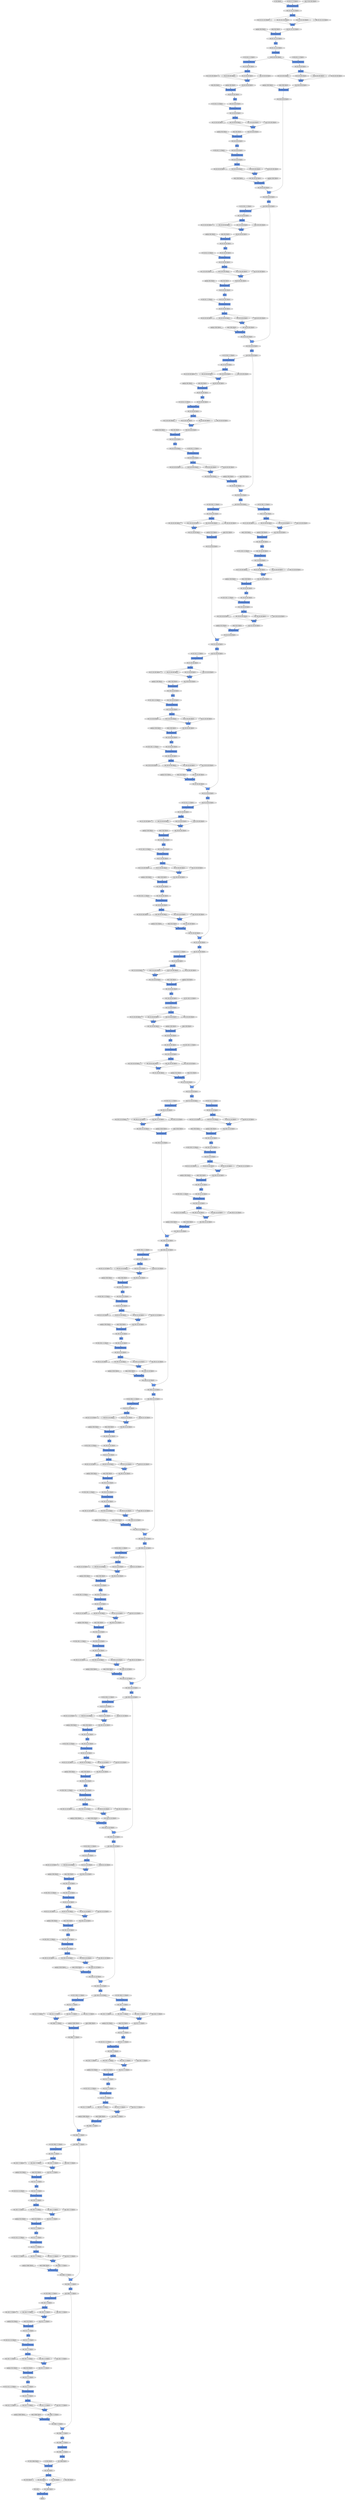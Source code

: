 digraph graphname{rankdir=TB;47992928338000 [label="Convolution2DFunction",shape="record",fillcolor="#6495ED",style="filled"];47991494115472 [label="W: (64, 1024, 1, 1), float32",shape="octagon",fillcolor="#E0E0E0",style="filled"];47992935186576 [label="(64, 512, 28, 28), float32",shape="octagon",fillcolor="#E0E0E0",style="filled"];47992928338064 [label="(64, 64, 56, 56), float32",shape="octagon",fillcolor="#E0E0E0",style="filled"];47992935186640 [label="(64, 128, 28, 28), float32",shape="octagon",fillcolor="#E0E0E0",style="filled"];47992928338128 [label="(64, 64, 56, 56), float32",shape="octagon",fillcolor="#E0E0E0",style="filled"];47991494344976 [label="W: (128, 512, 3, 3), float32",shape="octagon",fillcolor="#E0E0E0",style="filled"];47992935383312 [label="(64, 1024, 14, 14), float32",shape="octagon",fillcolor="#E0E0E0",style="filled"];47992928403728 [label="(64, 128, 28, 28), float32",shape="octagon",fillcolor="#E0E0E0",style="filled"];47992928403792 [label="(64, 512, 28, 28), float32",shape="octagon",fillcolor="#E0E0E0",style="filled"];47992928338256 [label="_ + _",shape="record",fillcolor="#6495ED",style="filled"];47991493820752 [label="beta: (64), float32",shape="octagon",fillcolor="#E0E0E0",style="filled"];47991494115728 [label="gamma: (256), float32",shape="octagon",fillcolor="#E0E0E0",style="filled"];47992928403856 [label="(64, 512, 28, 28), float32",shape="octagon",fillcolor="#E0E0E0",style="filled"];47991493951888 [label="beta: (128), float32",shape="octagon",fillcolor="#E0E0E0",style="filled"];47991493984720 [label="W: (32, 512, 1, 1), float32",shape="octagon",fillcolor="#E0E0E0",style="filled"];47992928338384 [label="(64, 64, 56, 56), float32",shape="octagon",fillcolor="#E0E0E0",style="filled"];47991494345232 [label="gamma: (512), float32",shape="octagon",fillcolor="#E0E0E0",style="filled"];47992935187024 [label="(64, 128, 28, 28), float32",shape="octagon",fillcolor="#E0E0E0",style="filled"];47992928338512 [label="(64, 16, 56, 56), float32",shape="octagon",fillcolor="#E0E0E0",style="filled"];47992928404112 [label="(64, 512, 28, 28), float32",shape="octagon",fillcolor="#E0E0E0",style="filled"];47991493984976 [label="gamma: (128), float32",shape="octagon",fillcolor="#E0E0E0",style="filled"];47992928404176 [label="(64, 32, 28, 28), float32",shape="octagon",fillcolor="#E0E0E0",style="filled"];47992928338640 [label="AllGather",shape="record",fillcolor="#6495ED",style="filled"];47992935187216 [label="(64, 128, 28, 28), float32",shape="octagon",fillcolor="#E0E0E0",style="filled"];47992928338704 [label="(64, 16, 56, 56), float32",shape="octagon",fillcolor="#E0E0E0",style="filled"];47991493821200 [label="W: (16, 64, 3, 3), float32",shape="octagon",fillcolor="#E0E0E0",style="filled"];47992935383888 [label="(64, 1024, 14, 14), float32",shape="octagon",fillcolor="#E0E0E0",style="filled"];47991494116176 [label="beta: (256), float32",shape="octagon",fillcolor="#E0E0E0",style="filled"];47992935187280 [label="(64, 128, 28, 28), float32",shape="octagon",fillcolor="#E0E0E0",style="filled"];47992928404304 [label="(64, 512, 28, 28), float32",shape="octagon",fillcolor="#E0E0E0",style="filled"];47992928404368 [label="(64, 32, 28, 28), float32",shape="octagon",fillcolor="#E0E0E0",style="filled"];47991493952336 [label="W: (32, 128, 3, 3), float32",shape="octagon",fillcolor="#E0E0E0",style="filled"];47992928338832 [label="(64, 16, 56, 56), float32",shape="octagon",fillcolor="#E0E0E0",style="filled"];47992928338768 [label="(64, 16, 56, 56), float32",shape="octagon",fillcolor="#E0E0E0",style="filled"];47991494345680 [label="beta: (512), float32",shape="octagon",fillcolor="#E0E0E0",style="filled"];47992935187408 [label="Concat",shape="record",fillcolor="#6495ED",style="filled"];47992928404432 [label="_ + _",shape="record",fillcolor="#6495ED",style="filled"];47992928369872 [label="(64, 512, 28, 28), float32",shape="octagon",fillcolor="#E0E0E0",style="filled"];47992928404496 [label="(64, 32, 28, 28), float32",shape="octagon",fillcolor="#E0E0E0",style="filled"];47992928338896 [label="BatchNormalization",shape="record",fillcolor="#6495ED",style="filled"];47991493821456 [label="gamma: (64), float32",shape="octagon",fillcolor="#E0E0E0",style="filled"];47992935384144 [label="(64, 64, 14, 14), float32",shape="octagon",fillcolor="#E0E0E0",style="filled"];47992935187536 [label="AllGather",shape="record",fillcolor="#6495ED",style="filled"];47992928404560 [label="(64, 32, 28, 28), float32",shape="octagon",fillcolor="#E0E0E0",style="filled"];47991493952592 [label="gamma: (128), float32",shape="octagon",fillcolor="#E0E0E0",style="filled"];47992928404624 [label="Concat",shape="record",fillcolor="#6495ED",style="filled"];47991493985424 [label="beta: (128), float32",shape="octagon",fillcolor="#E0E0E0",style="filled"];47992928339152 [label="Concat",shape="record",fillcolor="#6495ED",style="filled"];47991494116624 [label="W: (64, 256, 3, 3), float32",shape="octagon",fillcolor="#E0E0E0",style="filled"];47992928339216 [label="Concat",shape="record",fillcolor="#6495ED",style="filled"];47992928369936 [label="(64, 512, 28, 28), float32",shape="octagon",fillcolor="#E0E0E0",style="filled"];47992935187792 [label="(64, 128, 28, 28), float32",shape="octagon",fillcolor="#E0E0E0",style="filled"];47991494346128 [label="W: (512, 512, 1, 1), float32",shape="octagon",fillcolor="#E0E0E0",style="filled"];47992935187856 [label="(64, 512, 28, 28), float32",shape="octagon",fillcolor="#E0E0E0",style="filled"];47992928404880 [label="AllGather",shape="record",fillcolor="#6495ED",style="filled"];47992928339344 [label="(64, 16, 56, 56), float32",shape="octagon",fillcolor="#E0E0E0",style="filled"];47992935384528 [label="(64, 64, 14, 14), float32",shape="octagon",fillcolor="#E0E0E0",style="filled"];47992928339408 [label="(64, 64, 56, 56), float32",shape="octagon",fillcolor="#E0E0E0",style="filled"];47991493821904 [label="beta: (64), float32",shape="octagon",fillcolor="#E0E0E0",style="filled"];47991494116880 [label="gamma: (256), float32",shape="octagon",fillcolor="#E0E0E0",style="filled"];47992928405008 [label="AllGather",shape="record",fillcolor="#6495ED",style="filled"];47991493953040 [label="beta: (128), float32",shape="octagon",fillcolor="#E0E0E0",style="filled"];47992928339472 [label="(64, 64, 56, 56), float32",shape="octagon",fillcolor="#E0E0E0",style="filled"];47991493985872 [label="W: (32, 128, 3, 3), float32",shape="octagon",fillcolor="#E0E0E0",style="filled"];47992928405072 [label="(64, 32, 28, 28), float32",shape="octagon",fillcolor="#E0E0E0",style="filled"];47992928370000 [label="Convolution2DFunction",shape="record",fillcolor="#6495ED",style="filled"];47991494346384 [label="gamma: (2048), float32",shape="octagon",fillcolor="#E0E0E0",style="filled"];47992935384720 [label="(64, 64, 14, 14), float32",shape="octagon",fillcolor="#E0E0E0",style="filled"];47992935188112 [label="(64, 512, 28, 28), float32",shape="octagon",fillcolor="#E0E0E0",style="filled"];47992928405136 [label="(64, 128, 28, 28), float32",shape="octagon",fillcolor="#E0E0E0",style="filled"];47992935384784 [label="(64, 64, 14, 14), float32",shape="octagon",fillcolor="#E0E0E0",style="filled"];47992928405200 [label="(64, 128, 28, 28), float32",shape="octagon",fillcolor="#E0E0E0",style="filled"];47992928339600 [label="(64, 256, 56, 56), float32",shape="octagon",fillcolor="#E0E0E0",style="filled"];47992928339664 [label="(64, 64, 56, 56), float32",shape="octagon",fillcolor="#E0E0E0",style="filled"];47992935384848 [label="BatchNormalization",shape="record",fillcolor="#6495ED",style="filled"];47992928339728 [label="(64, 64, 56, 56), float32",shape="octagon",fillcolor="#E0E0E0",style="filled"];47991493986128 [label="gamma: (128), float32",shape="octagon",fillcolor="#E0E0E0",style="filled"];47992928405328 [label="Convolution2DFunction",shape="record",fillcolor="#6495ED",style="filled"];47992928339792 [label="(64, 32, 28, 28), float32",shape="octagon",fillcolor="#E0E0E0",style="filled"];47992928339856 [label="(64, 64, 56, 56), float32",shape="octagon",fillcolor="#E0E0E0",style="filled"];47991493822352 [label="W: (64, 64, 1, 1), float32",shape="octagon",fillcolor="#E0E0E0",style="filled"];47991494117328 [label="beta: (256), float32",shape="octagon",fillcolor="#E0E0E0",style="filled"];47992928405456 [label="(64, 128, 28, 28), float32",shape="octagon",fillcolor="#E0E0E0",style="filled"];47991493953488 [label="W: (128, 128, 1, 1), float32",shape="octagon",fillcolor="#E0E0E0",style="filled"];47992928339920 [label="AllGather",shape="record",fillcolor="#6495ED",style="filled"];47992935385104 [label="AllGather",shape="record",fillcolor="#6495ED",style="filled"];47992928339984 [label="AllGather",shape="record",fillcolor="#6495ED",style="filled"];47991494346832 [label="beta: (2048), float32",shape="octagon",fillcolor="#E0E0E0",style="filled"];47992935385168 [label="Concat",shape="record",fillcolor="#6495ED",style="filled"];47992928405584 [label="(64, 32, 28, 28), float32",shape="octagon",fillcolor="#E0E0E0",style="filled"];47992935385232 [label="BatchNormalization",shape="record",fillcolor="#6495ED",style="filled"];47992935188624 [label="Convolution2DFunction",shape="record",fillcolor="#6495ED",style="filled"];47992928405648 [label="(64, 32, 28, 28), float32",shape="octagon",fillcolor="#E0E0E0",style="filled"];47992928340112 [label="(64, 64, 56, 56), float32",shape="octagon",fillcolor="#E0E0E0",style="filled"];47992935385296 [label="(64, 64, 14, 14), float32",shape="octagon",fillcolor="#E0E0E0",style="filled"];47992935188688 [label="(64, 512, 28, 28), float32",shape="octagon",fillcolor="#E0E0E0",style="filled"];47992928405712 [label="BatchNormalization",shape="record",fillcolor="#6495ED",style="filled"];47991493953744 [label="gamma: (512), float32",shape="octagon",fillcolor="#E0E0E0",style="filled"];47992935385360 [label="(64, 256, 14, 14), float32",shape="octagon",fillcolor="#E0E0E0",style="filled"];47991493986576 [label="beta: (128), float32",shape="octagon",fillcolor="#E0E0E0",style="filled"];47992928340240 [label="Concat",shape="record",fillcolor="#6495ED",style="filled"];47992928340176 [label="ReLU",shape="record",fillcolor="#6495ED",style="filled"];47992935385424 [label="Convolution2DFunction",shape="record",fillcolor="#6495ED",style="filled"];47992928405840 [label="Concat",shape="record",fillcolor="#6495ED",style="filled"];47991494117776 [label="W: (256, 256, 1, 1), float32",shape="octagon",fillcolor="#E0E0E0",style="filled"];47992928405904 [label="(64, 32, 28, 28), float32",shape="octagon",fillcolor="#E0E0E0",style="filled"];47992935188944 [label="(64, 32, 28, 28), float32",shape="octagon",fillcolor="#E0E0E0",style="filled"];47992928405968 [label="Concat",shape="record",fillcolor="#6495ED",style="filled"];47992928340432 [label="(64, 64, 56, 56), float32",shape="octagon",fillcolor="#E0E0E0",style="filled"];47992935385616 [label="(64, 256, 14, 14), float32",shape="octagon",fillcolor="#E0E0E0",style="filled"];47992928340496 [label="(64, 256, 56, 56), float32",shape="octagon",fillcolor="#E0E0E0",style="filled"];47992928340560 [label="BatchNormalization",shape="record",fillcolor="#6495ED",style="filled"];47991493823056 [label="beta: (256), float32",shape="octagon",fillcolor="#E0E0E0",style="filled"];47991494118032 [label="gamma: (1024), float32",shape="octagon",fillcolor="#E0E0E0",style="filled"];47991493954192 [label="beta: (512), float32",shape="octagon",fillcolor="#E0E0E0",style="filled"];47992928340624 [label="(64, 64, 56, 56), float32",shape="octagon",fillcolor="#E0E0E0",style="filled"];47991494347472 [label="W: (128, 2048, 1, 1), float32",shape="octagon",fillcolor="#E0E0E0",style="filled"];47991493987024 [label="W: (128, 128, 1, 1), float32",shape="octagon",fillcolor="#E0E0E0",style="filled"];47992928406224 [label="(64, 32, 28, 28), float32",shape="octagon",fillcolor="#E0E0E0",style="filled"];47992935385872 [label="(64, 256, 14, 14), float32",shape="octagon",fillcolor="#E0E0E0",style="filled"];47992935189264 [label="(64, 32, 28, 28), float32",shape="octagon",fillcolor="#E0E0E0",style="filled"];47992928406288 [label="(64, 128, 28, 28), float32",shape="octagon",fillcolor="#E0E0E0",style="filled"];47992928340752 [label="(64, 256, 56, 56), float32",shape="octagon",fillcolor="#E0E0E0",style="filled"];47992935189328 [label="Concat",shape="record",fillcolor="#6495ED",style="filled"];47992928406352 [label="BatchNormalization",shape="record",fillcolor="#6495ED",style="filled"];47992928406416 [label="(64, 32, 28, 28), float32",shape="octagon",fillcolor="#E0E0E0",style="filled"];47992928370256 [label="(64, 128, 28, 28), float32",shape="octagon",fillcolor="#E0E0E0",style="filled"];47991494347728 [label="gamma: (512), float32",shape="octagon",fillcolor="#E0E0E0",style="filled"];47991493987280 [label="gamma: (512), float32",shape="octagon",fillcolor="#E0E0E0",style="filled"];47992928406480 [label="ReLU",shape="record",fillcolor="#6495ED",style="filled"];47992935189520 [label="ReLU",shape="record",fillcolor="#6495ED",style="filled"];47992928406544 [label="(64, 128, 28, 28), float32",shape="octagon",fillcolor="#E0E0E0",style="filled"];47991493823504 [label="W: (64, 64, 1, 1), float32",shape="octagon",fillcolor="#E0E0E0",style="filled"];47991494118480 [label="beta: (1024), float32",shape="octagon",fillcolor="#E0E0E0",style="filled"];47992935189584 [label="(64, 32, 28, 28), float32",shape="octagon",fillcolor="#E0E0E0",style="filled"];47991493954640 [label="W: (128, 256, 1, 1), float32",shape="octagon",fillcolor="#E0E0E0",style="filled"];47992935386256 [label="AllGather",shape="record",fillcolor="#6495ED",style="filled"];47992935189648 [label="AllGather",shape="record",fillcolor="#6495ED",style="filled"];47992928406672 [label="Convolution2DFunction",shape="record",fillcolor="#6495ED",style="filled"];47992928341136 [label="(64, 256, 56, 56), float32",shape="octagon",fillcolor="#E0E0E0",style="filled"];47992935386320 [label="(64, 64, 14, 14), float32",shape="octagon",fillcolor="#E0E0E0",style="filled"];47992928406736 [label="(64, 128, 28, 28), float32",shape="octagon",fillcolor="#E0E0E0",style="filled"];47992928406800 [label="(64, 128, 28, 28), float32",shape="octagon",fillcolor="#E0E0E0",style="filled"];47991493823760 [label="gamma: (256), float32",shape="octagon",fillcolor="#E0E0E0",style="filled"];47992935189840 [label="Convolution2DFunction",shape="record",fillcolor="#6495ED",style="filled"];47992928406864 [label="AllGather",shape="record",fillcolor="#6495ED",style="filled"];47992928341328 [label="ReLU",shape="record",fillcolor="#6495ED",style="filled"];47991493954896 [label="gamma: (512), float32",shape="octagon",fillcolor="#E0E0E0",style="filled"];47991494348176 [label="beta: (512), float32",shape="octagon",fillcolor="#E0E0E0",style="filled"];47992935189904 [label="(64, 32, 28, 28), float32",shape="octagon",fillcolor="#E0E0E0",style="filled"];47991493987728 [label="beta: (512), float32",shape="octagon",fillcolor="#E0E0E0",style="filled"];47992928406928 [label="(64, 128, 28, 28), float32",shape="octagon",fillcolor="#E0E0E0",style="filled"];47992935189968 [label="(64, 128, 28, 28), float32",shape="octagon",fillcolor="#E0E0E0",style="filled"];47992928406992 [label="Convolution2DFunction",shape="record",fillcolor="#6495ED",style="filled"];47992928341456 [label="ReLU",shape="record",fillcolor="#6495ED",style="filled"];47992928341392 [label="(64, 32, 28, 28), float32",shape="octagon",fillcolor="#E0E0E0",style="filled"];47992935386640 [label="Convolution2DFunction",shape="record",fillcolor="#6495ED",style="filled"];47992935190032 [label="BatchNormalization",shape="record",fillcolor="#6495ED",style="filled"];47992928370384 [label="(64, 128, 28, 28), float32",shape="octagon",fillcolor="#E0E0E0",style="filled"];47992935386704 [label="Concat",shape="record",fillcolor="#6495ED",style="filled"];47992935190096 [label="(64, 32, 28, 28), float32",shape="octagon",fillcolor="#E0E0E0",style="filled"];47992928407120 [label="BatchNormalization",shape="record",fillcolor="#6495ED",style="filled"];47992935190160 [label="ReLU",shape="record",fillcolor="#6495ED",style="filled"];47992928407184 [label="(64, 128, 28, 28), float32",shape="octagon",fillcolor="#E0E0E0",style="filled"];47991494119120 [label="W: (64, 1024, 1, 1), float32",shape="octagon",fillcolor="#E0E0E0",style="filled"];47992928341712 [label="(64, 32, 28, 28), float32",shape="octagon",fillcolor="#E0E0E0",style="filled"];47991493824208 [label="beta: (256), float32",shape="octagon",fillcolor="#E0E0E0",style="filled"];47992935386896 [label="(64, 64, 14, 14), float32",shape="octagon",fillcolor="#E0E0E0",style="filled"];47992928407312 [label="(64, 128, 28, 28), float32",shape="octagon",fillcolor="#E0E0E0",style="filled"];47991493955344 [label="beta: (512), float32",shape="octagon",fillcolor="#E0E0E0",style="filled"];47992928341776 [label="(64, 32, 28, 28), float32",shape="octagon",fillcolor="#E0E0E0",style="filled"];47991494348624 [label="W: (128, 512, 3, 3), float32",shape="octagon",fillcolor="#E0E0E0",style="filled"];47992935386960 [label="(64, 64, 14, 14), float32",shape="octagon",fillcolor="#E0E0E0",style="filled"];47992928407376 [label="ReLU",shape="record",fillcolor="#6495ED",style="filled"];47992928341840 [label="BatchNormalization",shape="record",fillcolor="#6495ED",style="filled"];47992935387024 [label="ReLU",shape="record",fillcolor="#6495ED",style="filled"];47992935190416 [label="(64, 128, 28, 28), float32",shape="octagon",fillcolor="#E0E0E0",style="filled"];47992928407440 [label="(64, 128, 28, 28), float32",shape="octagon",fillcolor="#E0E0E0",style="filled"];47992935387088 [label="(64, 64, 14, 14), float32",shape="octagon",fillcolor="#E0E0E0",style="filled"];47991494119376 [label="gamma: (256), float32",shape="octagon",fillcolor="#E0E0E0",style="filled"];47992928407504 [label="ReLU",shape="record",fillcolor="#6495ED",style="filled"];47992928341968 [label="Convolution2DFunction",shape="record",fillcolor="#6495ED",style="filled"];47992935616592 [label="(64, 250), float32",shape="octagon",fillcolor="#E0E0E0",style="filled"];47992935223504 [label="(64, 512, 28, 28), float32",shape="octagon",fillcolor="#E0E0E0",style="filled"];47991493857488 [label="_ + _",shape="record",fillcolor="#6495ED",style="filled"];47992935616848 [label="(64, 250), float32",shape="octagon",fillcolor="#E0E0E0",style="filled"];47991494152656 [label="beta: (256), float32",shape="octagon",fillcolor="#E0E0E0",style="filled"];47992928370576 [label="(64, 128, 28, 28), float32",shape="octagon",fillcolor="#E0E0E0",style="filled"];47992935617232 [label="(64, 250), float32",shape="octagon",fillcolor="#E0E0E0",style="filled"];47991493858000 [label="W: (16, 256, 1, 1), float32",shape="octagon",fillcolor="#E0E0E0",style="filled"];47992935224080 [label="(64, 512, 28, 28), float32",shape="octagon",fillcolor="#E0E0E0",style="filled"];47992935617424 [label="(64), int32",shape="octagon",fillcolor="#E0E0E0",style="filled"];47991494153104 [label="W: (64, 256, 3, 3), float32",shape="octagon",fillcolor="#E0E0E0",style="filled"];47992935224208 [label="(64, 64, 14, 14), float32",shape="octagon",fillcolor="#E0E0E0",style="filled"];47991493858256 [label="gamma: (64), float32",shape="octagon",fillcolor="#E0E0E0",style="filled"];47991494153360 [label="gamma: (256), float32",shape="octagon",fillcolor="#E0E0E0",style="filled"];47991493858576 [label="beta: (64), float32",shape="octagon",fillcolor="#E0E0E0",style="filled"];47992935617872 [label="(64, 250), float32",shape="octagon",fillcolor="#E0E0E0",style="filled"];47992935224656 [label="(64, 64, 14, 14), float32",shape="octagon",fillcolor="#E0E0E0",style="filled"];47992935224848 [label="(64, 64, 14, 14), float32",shape="octagon",fillcolor="#E0E0E0",style="filled"];47992935618128 [label="(64, 250), float32",shape="octagon",fillcolor="#E0E0E0",style="filled"];47991494153808 [label="beta: (256), float32",shape="octagon",fillcolor="#E0E0E0",style="filled"];47992935224912 [label="(64, 64, 14, 14), float32",shape="octagon",fillcolor="#E0E0E0",style="filled"];47992935224976 [label="BatchNormalization",shape="record",fillcolor="#6495ED",style="filled"];47991493859024 [label="W: (16, 64, 3, 3), float32",shape="octagon",fillcolor="#E0E0E0",style="filled"];47992935225104 [label="Concat",shape="record",fillcolor="#6495ED",style="filled"];47992935618448 [label="(64, 1000), float32",shape="octagon",fillcolor="#E0E0E0",style="filled"];47992935225232 [label="(64, 64, 14, 14), float32",shape="octagon",fillcolor="#E0E0E0",style="filled"];47991493859280 [label="gamma: (64), float32",shape="octagon",fillcolor="#E0E0E0",style="filled"];47991494154256 [label="W: (256, 256, 1, 1), float32",shape="octagon",fillcolor="#E0E0E0",style="filled"];47992935225360 [label="Concat",shape="record",fillcolor="#6495ED",style="filled"];47991242004496 [label="b: (16), float32",shape="octagon",fillcolor="#E0E0E0",style="filled"];47992935618640 [label="float32",shape="octagon",fillcolor="#E0E0E0",style="filled"];47991242004624 [label="W: (16, 3, 7, 7), float32",shape="octagon",fillcolor="#E0E0E0",style="filled"];47991494154512 [label="gamma: (1024), float32",shape="octagon",fillcolor="#E0E0E0",style="filled"];47991493859600 [label="beta: (64), float32",shape="octagon",fillcolor="#E0E0E0",style="filled"];47992935225744 [label="AllGather",shape="record",fillcolor="#6495ED",style="filled"];47992935225808 [label="(64, 256, 14, 14), float32",shape="octagon",fillcolor="#E0E0E0",style="filled"];47991242005072 [label="gamma: (64), float32",shape="octagon",fillcolor="#E0E0E0",style="filled"];47992935226000 [label="Convolution2DFunction",shape="record",fillcolor="#6495ED",style="filled"];47991494154960 [label="beta: (1024), float32",shape="octagon",fillcolor="#E0E0E0",style="filled"];47992935226064 [label="(64, 256, 14, 14), float32",shape="octagon",fillcolor="#E0E0E0",style="filled"];47991493860048 [label="W: (64, 64, 1, 1), float32",shape="octagon",fillcolor="#E0E0E0",style="filled"];47991242005392 [label="beta: (64), float32",shape="octagon",fillcolor="#E0E0E0",style="filled"];47992935226320 [label="(64, 256, 14, 14), float32",shape="octagon",fillcolor="#E0E0E0",style="filled"];47991493860304 [label="gamma: (256), float32",shape="octagon",fillcolor="#E0E0E0",style="filled"];47992935226576 [label="AllGather",shape="record",fillcolor="#6495ED",style="filled"];47991494155600 [label="W: (64, 1024, 1, 1), float32",shape="octagon",fillcolor="#E0E0E0",style="filled"];47992935226704 [label="Convolution2DFunction",shape="record",fillcolor="#6495ED",style="filled"];47992935226768 [label="(64, 64, 14, 14), float32",shape="octagon",fillcolor="#E0E0E0",style="filled"];47991493860752 [label="beta: (256), float32",shape="octagon",fillcolor="#E0E0E0",style="filled"];47991494155856 [label="gamma: (256), float32",shape="octagon",fillcolor="#E0E0E0",style="filled"];47991242006160 [label="W: (16, 64, 1, 1), float32",shape="octagon",fillcolor="#E0E0E0",style="filled"];47992935227088 [label="BatchNormalization",shape="record",fillcolor="#6495ED",style="filled"];47992935227152 [label="ReLU",shape="record",fillcolor="#6495ED",style="filled"];47991242006416 [label="gamma: (64), float32",shape="octagon",fillcolor="#E0E0E0",style="filled"];47992935227344 [label="(64, 64, 14, 14), float32",shape="octagon",fillcolor="#E0E0E0",style="filled"];47991494254672 [label="gamma: (256), float32",shape="octagon",fillcolor="#E0E0E0",style="filled"];47991494189136 [label="beta: (256), float32",shape="octagon",fillcolor="#E0E0E0",style="filled"];47991493926992 [label="W: (16, 256, 1, 1), float32",shape="octagon",fillcolor="#E0E0E0",style="filled"];47992876212304 [label="(64, 64, 56, 56), float32",shape="octagon",fillcolor="#E0E0E0",style="filled"];47991494221968 [label="W: (64, 256, 3, 3), float32",shape="octagon",fillcolor="#E0E0E0",style="filled"];47992876212432 [label="(64, 16, 56, 56), float32",shape="octagon",fillcolor="#E0E0E0",style="filled"];47992879292624 [label="Convolution2DFunction",shape="record",fillcolor="#6495ED",style="filled"];47992879292688 [label="(64, 16, 112, 112), float32",shape="octagon",fillcolor="#E0E0E0",style="filled"];47991493927248 [label="gamma: (64), float32",shape="octagon",fillcolor="#E0E0E0",style="filled"];47992876212560 [label="(64, 16, 56, 56), float32",shape="octagon",fillcolor="#E0E0E0",style="filled"];47992879292752 [label="(64, 16, 112, 112), float32",shape="octagon",fillcolor="#E0E0E0",style="filled"];47991494222224 [label="gamma: (256), float32",shape="octagon",fillcolor="#E0E0E0",style="filled"];47992879292816 [label="(64, 16, 112, 112), float32",shape="octagon",fillcolor="#E0E0E0",style="filled"];47991494255120 [label="beta: (256), float32",shape="octagon",fillcolor="#E0E0E0",style="filled"];47991494189584 [label="W: (64, 256, 3, 3), float32",shape="octagon",fillcolor="#E0E0E0",style="filled"];47992876212816 [label="ReLU",shape="record",fillcolor="#6495ED",style="filled"];47992879293072 [label="BatchNormalization",shape="record",fillcolor="#6495ED",style="filled"];47992879293136 [label="ReLU",shape="record",fillcolor="#6495ED",style="filled"];47991494189840 [label="gamma: (256), float32",shape="octagon",fillcolor="#E0E0E0",style="filled"];47991493927696 [label="beta: (64), float32",shape="octagon",fillcolor="#E0E0E0",style="filled"];47992879260432 [label="(64, 16, 56, 56), float32",shape="octagon",fillcolor="#E0E0E0",style="filled"];47992876213008 [label="AllGather",shape="record",fillcolor="#6495ED",style="filled"];47991494222672 [label="beta: (256), float32",shape="octagon",fillcolor="#E0E0E0",style="filled"];47992879260496 [label="ReLU",shape="record",fillcolor="#6495ED",style="filled"];47992879293200 [label="AllGather",shape="record",fillcolor="#6495ED",style="filled"];47992879260560 [label="(64, 256, 56, 56), float32",shape="octagon",fillcolor="#E0E0E0",style="filled"];47991494255568 [label="W: (256, 256, 1, 1), float32",shape="octagon",fillcolor="#E0E0E0",style="filled"];47992879260624 [label="(64, 64, 56, 56), float32",shape="octagon",fillcolor="#E0E0E0",style="filled"];47992879260752 [label="(64, 16, 56, 56), float32",shape="octagon",fillcolor="#E0E0E0",style="filled"];47992879260816 [label="Concat",shape="record",fillcolor="#6495ED",style="filled"];47991494255824 [label="gamma: (1024), float32",shape="octagon",fillcolor="#E0E0E0",style="filled"];47991494190288 [label="beta: (256), float32",shape="octagon",fillcolor="#E0E0E0",style="filled"];47991493928144 [label="W: (16, 64, 3, 3), float32",shape="octagon",fillcolor="#E0E0E0",style="filled"];47991494223120 [label="W: (256, 256, 1, 1), float32",shape="octagon",fillcolor="#E0E0E0",style="filled"];47992879260944 [label="(64, 256, 56, 56), float32",shape="octagon",fillcolor="#E0E0E0",style="filled"];47992876213520 [label="(64, 64, 56, 56), float32",shape="octagon",fillcolor="#E0E0E0",style="filled"];47992879261008 [label="(64, 16, 56, 56), float32",shape="octagon",fillcolor="#E0E0E0",style="filled"];47992876213648 [label="Concat",shape="record",fillcolor="#6495ED",style="filled"];47991493928400 [label="gamma: (64), float32",shape="octagon",fillcolor="#E0E0E0",style="filled"];47992879261136 [label="BatchNormalization",shape="record",fillcolor="#6495ED",style="filled"];47992876213712 [label="(64, 64, 56, 56), float32",shape="octagon",fillcolor="#E0E0E0",style="filled"];47991494223376 [label="gamma: (1024), float32",shape="octagon",fillcolor="#E0E0E0",style="filled"];47992879261200 [label="(64, 64, 56, 56), float32",shape="octagon",fillcolor="#E0E0E0",style="filled"];47992876213776 [label="Convolution2DFunction",shape="record",fillcolor="#6495ED",style="filled"];47992879261264 [label="Concat",shape="record",fillcolor="#6495ED",style="filled"];47991494256272 [label="beta: (1024), float32",shape="octagon",fillcolor="#E0E0E0",style="filled"];47991494190736 [label="W: (256, 256, 1, 1), float32",shape="octagon",fillcolor="#E0E0E0",style="filled"];47992879261328 [label="(64, 16, 56, 56), float32",shape="octagon",fillcolor="#E0E0E0",style="filled"];47992876213904 [label="(64, 64, 56, 56), float32",shape="octagon",fillcolor="#E0E0E0",style="filled"];47992879261456 [label="AllGather",shape="record",fillcolor="#6495ED",style="filled"];47992876214032 [label="BatchNormalization",shape="record",fillcolor="#6495ED",style="filled"];47992879294224 [label="Convolution2DFunction",shape="record",fillcolor="#6495ED",style="filled"];47992879261520 [label="(64, 64, 56, 56), float32",shape="octagon",fillcolor="#E0E0E0",style="filled"];47991494190992 [label="gamma: (1024), float32",shape="octagon",fillcolor="#E0E0E0",style="filled"];47991493928848 [label="beta: (64), float32",shape="octagon",fillcolor="#E0E0E0",style="filled"];47991494223824 [label="beta: (1024), float32",shape="octagon",fillcolor="#E0E0E0",style="filled"];47992879261648 [label="ReLU",shape="record",fillcolor="#6495ED",style="filled"];47992879294416 [label="Concat",shape="record",fillcolor="#6495ED",style="filled"];47992879261904 [label="(64, 64, 56, 56), float32",shape="octagon",fillcolor="#E0E0E0",style="filled"];47991494256976 [label="W: (128, 1024, 1, 1), float32",shape="octagon",fillcolor="#E0E0E0",style="filled"];47991494191440 [label="beta: (1024), float32",shape="octagon",fillcolor="#E0E0E0",style="filled"];47991493929296 [label="W: (64, 64, 1, 1), float32",shape="octagon",fillcolor="#E0E0E0",style="filled"];47992879262032 [label="(64, 64, 56, 56), float32",shape="octagon",fillcolor="#E0E0E0",style="filled"];47992879262160 [label="(64, 256, 56, 56), float32",shape="octagon",fillcolor="#E0E0E0",style="filled"];47991494257232 [label="gamma: (512), float32",shape="octagon",fillcolor="#E0E0E0",style="filled"];47991493929552 [label="gamma: (256), float32",shape="octagon",fillcolor="#E0E0E0",style="filled"];47992879262288 [label="(64, 64, 56, 56), float32",shape="octagon",fillcolor="#E0E0E0",style="filled"];47991494224528 [label="W: (64, 1024, 1, 1), float32",shape="octagon",fillcolor="#E0E0E0",style="filled"];47992879262352 [label="(64, 16, 56, 56), float32",shape="octagon",fillcolor="#E0E0E0",style="filled"];47991494224784 [label="gamma: (256), float32",shape="octagon",fillcolor="#E0E0E0",style="filled"];47991494192080 [label="W: (64, 1024, 1, 1), float32",shape="octagon",fillcolor="#E0E0E0",style="filled"];47992879262672 [label="BatchNormalization",shape="record",fillcolor="#6495ED",style="filled"];47991494257680 [label="beta: (512), float32",shape="octagon",fillcolor="#E0E0E0",style="filled"];47991493930000 [label="beta: (256), float32",shape="octagon",fillcolor="#E0E0E0",style="filled"];47992879262736 [label="(64, 256, 56, 56), float32",shape="octagon",fillcolor="#E0E0E0",style="filled"];47992879262800 [label="(64, 64, 56, 56), float32",shape="octagon",fillcolor="#E0E0E0",style="filled"];47991494192336 [label="gamma: (256), float32",shape="octagon",fillcolor="#E0E0E0",style="filled"];47992879262992 [label="(64, 64, 56, 56), float32",shape="octagon",fillcolor="#E0E0E0",style="filled"];47991494225232 [label="beta: (256), float32",shape="octagon",fillcolor="#E0E0E0",style="filled"];47992879263120 [label="(64, 64, 56, 56), float32",shape="octagon",fillcolor="#E0E0E0",style="filled"];47991494258128 [label="W: (128, 512, 3, 3), float32",shape="octagon",fillcolor="#E0E0E0",style="filled"];47992879263248 [label="(64, 256, 56, 56), float32",shape="octagon",fillcolor="#E0E0E0",style="filled"];47992879263312 [label="Convolution2DFunction",shape="record",fillcolor="#6495ED",style="filled"];47991494192784 [label="beta: (256), float32",shape="octagon",fillcolor="#E0E0E0",style="filled"];47991493930640 [label="W: (32, 256, 1, 1), float32",shape="octagon",fillcolor="#E0E0E0",style="filled"];47991494258384 [label="gamma: (512), float32",shape="octagon",fillcolor="#E0E0E0",style="filled"];47992879263440 [label="Convolution2DFunction",shape="record",fillcolor="#6495ED",style="filled"];47991494225680 [label="W: (64, 256, 3, 3), float32",shape="octagon",fillcolor="#E0E0E0",style="filled"];47992879263568 [label="AllGather",shape="record",fillcolor="#6495ED",style="filled"];47991493930896 [label="gamma: (128), float32",shape="octagon",fillcolor="#E0E0E0",style="filled"];47992879263632 [label="(64, 256, 56, 56), float32",shape="octagon",fillcolor="#E0E0E0",style="filled"];47992935559248 [label="(64, 2048, 7, 7), float32",shape="octagon",fillcolor="#E0E0E0",style="filled"];47992935461072 [label="(64, 1024, 14, 14), float32",shape="octagon",fillcolor="#E0E0E0",style="filled"];47992935428304 [label="AllGather",shape="record",fillcolor="#6495ED",style="filled"];47992935461136 [label="(64, 256, 14, 14), float32",shape="octagon",fillcolor="#E0E0E0",style="filled"];47992935559504 [label="(64, 2048, 7, 7), float32",shape="octagon",fillcolor="#E0E0E0",style="filled"];47992935428432 [label="(64, 64, 14, 14), float32",shape="octagon",fillcolor="#E0E0E0",style="filled"];47992935297360 [label="(64, 64, 14, 14), float32",shape="octagon",fillcolor="#E0E0E0",style="filled"];47992935428496 [label="Concat",shape="record",fillcolor="#6495ED",style="filled"];47992935461328 [label="(64, 256, 14, 14), float32",shape="octagon",fillcolor="#E0E0E0",style="filled"];47992935461392 [label="(64, 256, 14, 14), float32",shape="octagon",fillcolor="#E0E0E0",style="filled"];47992879231568 [label="AllGather",shape="record",fillcolor="#6495ED",style="filled"];47992935428752 [label="(64, 64, 14, 14), float32",shape="octagon",fillcolor="#E0E0E0",style="filled"];47992935297680 [label="(64, 64, 14, 14), float32",shape="octagon",fillcolor="#E0E0E0",style="filled"];47992935428880 [label="(64, 64, 14, 14), float32",shape="octagon",fillcolor="#E0E0E0",style="filled"];47992935297808 [label="(64, 64, 14, 14), float32",shape="octagon",fillcolor="#E0E0E0",style="filled"];47991493822608 [label="gamma: (256), float32",shape="octagon",fillcolor="#E0E0E0",style="filled"];47992935428944 [label="(64, 256, 14, 14), float32",shape="octagon",fillcolor="#E0E0E0",style="filled"];47992935297872 [label="(64, 256, 14, 14), float32",shape="octagon",fillcolor="#E0E0E0",style="filled"];47992935560080 [label="(64, 2048, 7, 7), float32",shape="octagon",fillcolor="#E0E0E0",style="filled"];47992935297936 [label="(64, 1024, 14, 14), float32",shape="octagon",fillcolor="#E0E0E0",style="filled"];47992935461904 [label="(64, 256, 14, 14), float32",shape="octagon",fillcolor="#E0E0E0",style="filled"];47992935461968 [label="(64, 1024, 14, 14), float32",shape="octagon",fillcolor="#E0E0E0",style="filled"];47992935429200 [label="(64, 256, 14, 14), float32",shape="octagon",fillcolor="#E0E0E0",style="filled"];47992935298128 [label="(64, 256, 14, 14), float32",shape="octagon",fillcolor="#E0E0E0",style="filled"];47992935560336 [label="(64, 128, 7, 7), float32",shape="octagon",fillcolor="#E0E0E0",style="filled"];47992928154768 [label="(64, 64, 56, 56), float32",shape="octagon",fillcolor="#E0E0E0",style="filled"];47992935298256 [label="_ + _",shape="record",fillcolor="#6495ED",style="filled"];47992928154832 [label="Convolution2DFunction",shape="record",fillcolor="#6495ED",style="filled"];47992928154896 [label="(64, 64, 56, 56), float32",shape="octagon",fillcolor="#E0E0E0",style="filled"];47992935462224 [label="(64, 1024, 14, 14), float32",shape="octagon",fillcolor="#E0E0E0",style="filled"];47992935429456 [label="(64, 256, 14, 14), float32",shape="octagon",fillcolor="#E0E0E0",style="filled"];47992935298384 [label="(64, 256, 14, 14), float32",shape="octagon",fillcolor="#E0E0E0",style="filled"];47992928154960 [label="(64, 64, 56, 56), float32",shape="octagon",fillcolor="#E0E0E0",style="filled"];47992875791696 [label="(64, 16, 112, 112), float32",shape="octagon",fillcolor="#E0E0E0",style="filled"];47992935298512 [label="AllGather",shape="record",fillcolor="#6495ED",style="filled"];47992935560720 [label="(64, 128, 7, 7), float32",shape="octagon",fillcolor="#E0E0E0",style="filled"];47992928155152 [label="(64, 64, 112, 112), float32",shape="octagon",fillcolor="#E0E0E0",style="filled"];47992928155216 [label="Concat",shape="record",fillcolor="#6495ED",style="filled"];47992935298704 [label="BatchNormalization",shape="record",fillcolor="#6495ED",style="filled"];47992928155280 [label="AllGather",shape="record",fillcolor="#6495ED",style="filled"];47992935560912 [label="(64, 128, 7, 7), float32",shape="octagon",fillcolor="#E0E0E0",style="filled"];47992935298768 [label="(64, 256, 14, 14), float32",shape="octagon",fillcolor="#E0E0E0",style="filled"];47992928155344 [label="(64, 16, 56, 56), float32",shape="octagon",fillcolor="#E0E0E0",style="filled"];47992935560976 [label="(64, 128, 7, 7), float32",shape="octagon",fillcolor="#E0E0E0",style="filled"];47992935429904 [label="(64, 64, 14, 14), float32",shape="octagon",fillcolor="#E0E0E0",style="filled"];47992928155408 [label="(64, 16, 56, 56), float32",shape="octagon",fillcolor="#E0E0E0",style="filled"];47992935462736 [label="AveragePooling2D",shape="record",fillcolor="#6495ED",style="filled"];47992935561040 [label="BatchNormalization",shape="record",fillcolor="#6495ED",style="filled"];47992935462800 [label="(64, 1024, 14, 14), float32",shape="octagon",fillcolor="#E0E0E0",style="filled"];47992928155600 [label="(64, 16, 56, 56), float32",shape="octagon",fillcolor="#E0E0E0",style="filled"];47992935462928 [label="(64, 128, 7, 7), float32",shape="octagon",fillcolor="#E0E0E0",style="filled"];47992935299088 [label="(64, 256, 14, 14), float32",shape="octagon",fillcolor="#E0E0E0",style="filled"];47992928155664 [label="(64, 16, 56, 56), float32",shape="octagon",fillcolor="#E0E0E0",style="filled"];47992935561296 [label="AllGather",shape="record",fillcolor="#6495ED",style="filled"];47992935430224 [label="(64, 64, 14, 14), float32",shape="octagon",fillcolor="#E0E0E0",style="filled"];47992928155792 [label="LinearFunction",shape="record",fillcolor="#6495ED",style="filled"];47992935561360 [label="Concat",shape="record",fillcolor="#6495ED",style="filled"];47992935561424 [label="Concat",shape="record",fillcolor="#6495ED",style="filled"];47992935561488 [label="(64, 128, 7, 7), float32",shape="octagon",fillcolor="#E0E0E0",style="filled"];47992935299344 [label="ReLU",shape="record",fillcolor="#6495ED",style="filled"];47992928155920 [label="(64, 16, 56, 56), float32",shape="octagon",fillcolor="#E0E0E0",style="filled"];47992935561552 [label="(64, 512, 7, 7), float32",shape="octagon",fillcolor="#E0E0E0",style="filled"];47992935430480 [label="Concat",shape="record",fillcolor="#6495ED",style="filled"];47992935299408 [label="(64, 256, 14, 14), float32",shape="octagon",fillcolor="#E0E0E0",style="filled"];47992935561616 [label="Convolution2DFunction",shape="record",fillcolor="#6495ED",style="filled"];47992935430544 [label="(64, 64, 14, 14), float32",shape="octagon",fillcolor="#E0E0E0",style="filled"];47992935299472 [label="ReLU",shape="record",fillcolor="#6495ED",style="filled"];47992928156048 [label="BatchNormalization",shape="record",fillcolor="#6495ED",style="filled"];47992935430608 [label="Concat",shape="record",fillcolor="#6495ED",style="filled"];47992935299536 [label="Concat",shape="record",fillcolor="#6495ED",style="filled"];47992935561808 [label="(64, 512, 7, 7), float32",shape="octagon",fillcolor="#E0E0E0",style="filled"];47992928156240 [label="AllGather",shape="record",fillcolor="#6495ED",style="filled"];47992935463568 [label="ReLU",shape="record",fillcolor="#6495ED",style="filled"];47992935430800 [label="AllGather",shape="record",fillcolor="#6495ED",style="filled"];47992935299728 [label="(64, 256, 14, 14), float32",shape="octagon",fillcolor="#E0E0E0",style="filled"];47992928156304 [label="(64, 16, 56, 56), float32",shape="octagon",fillcolor="#E0E0E0",style="filled"];47992935463632 [label="(64, 128, 7, 7), float32",shape="octagon",fillcolor="#E0E0E0",style="filled"];47992935430864 [label="(64, 64, 14, 14), float32",shape="octagon",fillcolor="#E0E0E0",style="filled"];47992935299792 [label="(64, 1024, 14, 14), float32",shape="octagon",fillcolor="#E0E0E0",style="filled"];47992928156368 [label="(64, 16, 56, 56), float32",shape="octagon",fillcolor="#E0E0E0",style="filled"];47992935430928 [label="(64, 256, 14, 14), float32",shape="octagon",fillcolor="#E0E0E0",style="filled"];47992935299856 [label="BatchNormalization",shape="record",fillcolor="#6495ED",style="filled"];47992928156432 [label="(64, 64, 56, 56), float32",shape="octagon",fillcolor="#E0E0E0",style="filled"];47992935562064 [label="(64, 512, 7, 7), float32",shape="octagon",fillcolor="#E0E0E0",style="filled"];47992935430992 [label="BatchNormalization",shape="record",fillcolor="#6495ED",style="filled"];47992935299920 [label="(64, 256, 14, 14), float32",shape="octagon",fillcolor="#E0E0E0",style="filled"];47992928156496 [label="(64, 64, 112, 112), float32",shape="octagon",fillcolor="#E0E0E0",style="filled"];47992935463824 [label="BatchNormalization",shape="record",fillcolor="#6495ED",style="filled"];47992935431056 [label="(64, 64, 14, 14), float32",shape="octagon",fillcolor="#E0E0E0",style="filled"];47992935431120 [label="ReLU",shape="record",fillcolor="#6495ED",style="filled"];47992935300048 [label="Convolution2DFunction",shape="record",fillcolor="#6495ED",style="filled"];47992875793360 [label="(64, 16, 112, 112), float32",shape="octagon",fillcolor="#E0E0E0",style="filled"];47992935463952 [label="(64, 128, 7, 7), float32",shape="octagon",fillcolor="#E0E0E0",style="filled"];47992935431184 [label="Convolution2DFunction",shape="record",fillcolor="#6495ED",style="filled"];47992928156752 [label="BatchNormalization",shape="record",fillcolor="#6495ED",style="filled"];47992935464080 [label="Concat",shape="record",fillcolor="#6495ED",style="filled"];47992935300240 [label="(64, 1024, 14, 14), float32",shape="octagon",fillcolor="#E0E0E0",style="filled"];47992935562448 [label="AllGather",shape="record",fillcolor="#6495ED",style="filled"];47992935464144 [label="(64, 128, 7, 7), float32",shape="octagon",fillcolor="#E0E0E0",style="filled"];47992935431376 [label="(64, 256, 14, 14), float32",shape="octagon",fillcolor="#E0E0E0",style="filled"];47992935562512 [label="(64, 128, 7, 7), float32",shape="octagon",fillcolor="#E0E0E0",style="filled"];47992935464208 [label="(64, 128, 7, 7), float32",shape="octagon",fillcolor="#E0E0E0",style="filled"];47992928156944 [label="Concat",shape="record",fillcolor="#6495ED",style="filled"];47992935464272 [label="Convolution2DFunction",shape="record",fillcolor="#6495ED",style="filled"];47992935431504 [label="_ + _",shape="record",fillcolor="#6495ED",style="filled"];47992928157072 [label="(64, 64, 112, 112), float32",shape="octagon",fillcolor="#E0E0E0",style="filled"];47992935431632 [label="(64, 256, 14, 14), float32",shape="octagon",fillcolor="#E0E0E0",style="filled"];47992935464464 [label="AllGather",shape="record",fillcolor="#6495ED",style="filled"];47992935562832 [label="Convolution2DFunction",shape="record",fillcolor="#6495ED",style="filled"];47992935464528 [label="(64, 512, 7, 7), float32",shape="octagon",fillcolor="#E0E0E0",style="filled"];47992935431760 [label="BatchNormalization",shape="record",fillcolor="#6495ED",style="filled"];47992935562896 [label="(64, 128, 7, 7), float32",shape="octagon",fillcolor="#E0E0E0",style="filled"];47992928157328 [label="(64, 16, 56, 56), float32",shape="octagon",fillcolor="#E0E0E0",style="filled"];47992935300816 [label="(64, 1024, 14, 14), float32",shape="octagon",fillcolor="#E0E0E0",style="filled"];47992928157392 [label="Convolution2DFunction",shape="record",fillcolor="#6495ED",style="filled"];47992935431952 [label="ReLU",shape="record",fillcolor="#6495ED",style="filled"];47992928157456 [label="ReLU",shape="record",fillcolor="#6495ED",style="filled"];47992935563088 [label="BatchNormalization",shape="record",fillcolor="#6495ED",style="filled"];47992935464784 [label="(64, 512, 7, 7), float32",shape="octagon",fillcolor="#E0E0E0",style="filled"];47992935432016 [label="(64, 256, 14, 14), float32",shape="octagon",fillcolor="#E0E0E0",style="filled"];47992935300944 [label="Convolution2DFunction",shape="record",fillcolor="#6495ED",style="filled"];47992935563152 [label="(64, 128, 7, 7), float32",shape="octagon",fillcolor="#E0E0E0",style="filled"];47992935432144 [label="ReLU",shape="record",fillcolor="#6495ED",style="filled"];47992935563216 [label="ReLU",shape="record",fillcolor="#6495ED",style="filled"];47992935301072 [label="(64, 64, 14, 14), float32",shape="octagon",fillcolor="#E0E0E0",style="filled"];47992935497808 [label="AllGather",shape="record",fillcolor="#6495ED",style="filled"];47992935497872 [label="(64, 2048, 7, 7), float32",shape="octagon",fillcolor="#E0E0E0",style="filled"];47991494295760 [label="beta: (512), float32",shape="octagon",fillcolor="#E0E0E0",style="filled"];47992935498000 [label="(64, 512, 7, 7), float32",shape="octagon",fillcolor="#E0E0E0",style="filled"];47992935498064 [label="Concat",shape="record",fillcolor="#6495ED",style="filled"];47991494296208 [label="W: (512, 512, 1, 1), float32",shape="octagon",fillcolor="#E0E0E0",style="filled"];47992935498448 [label="(64, 512, 7, 7), float32",shape="octagon",fillcolor="#E0E0E0",style="filled"];47991494296464 [label="gamma: (2048), float32",shape="octagon",fillcolor="#E0E0E0",style="filled"];47992935498640 [label="(64, 512, 7, 7), float32",shape="octagon",fillcolor="#E0E0E0",style="filled"];47992935498704 [label="(64, 512, 7, 7), float32",shape="octagon",fillcolor="#E0E0E0",style="filled"];47992927732944 [label="(64, 3, 224, 224), float32",shape="octagon",fillcolor="#E0E0E0",style="filled"];47991494296912 [label="beta: (2048), float32",shape="octagon",fillcolor="#E0E0E0",style="filled"];47992935499216 [label="(64, 512, 7, 7), float32",shape="octagon",fillcolor="#E0E0E0",style="filled"];47992935499280 [label="(64, 2048, 7, 7), float32",shape="octagon",fillcolor="#E0E0E0",style="filled"];47992935499344 [label="Convolution2DFunction",shape="record",fillcolor="#6495ED",style="filled"];47992935499536 [label="(64, 2048, 7, 7), float32",shape="octagon",fillcolor="#E0E0E0",style="filled"];47991494297360 [label="W: (512, 1024, 1, 1), float32",shape="octagon",fillcolor="#E0E0E0",style="filled"];47992935499728 [label="(64, 2048, 7, 7), float32",shape="octagon",fillcolor="#E0E0E0",style="filled"];47991494297616 [label="gamma: (2048), float32",shape="octagon",fillcolor="#E0E0E0",style="filled"];47992935500176 [label="(64, 2048, 7, 7), float32",shape="octagon",fillcolor="#E0E0E0",style="filled"];47991494298064 [label="beta: (2048), float32",shape="octagon",fillcolor="#E0E0E0",style="filled"];47992935500304 [label="(64, 128, 7, 7), float32",shape="octagon",fillcolor="#E0E0E0",style="filled"];47992935500688 [label="(64, 128, 7, 7), float32",shape="octagon",fillcolor="#E0E0E0",style="filled"];47992935500752 [label="Concat",shape="record",fillcolor="#6495ED",style="filled"];47991494298704 [label="W: (128, 2048, 1, 1), float32",shape="octagon",fillcolor="#E0E0E0",style="filled"];47992935500944 [label="ReLU",shape="record",fillcolor="#6495ED",style="filled"];47992935501008 [label="(64, 128, 7, 7), float32",shape="octagon",fillcolor="#E0E0E0",style="filled"];47992935501072 [label="AllGather",shape="record",fillcolor="#6495ED",style="filled"];47991494298960 [label="gamma: (512), float32",shape="octagon",fillcolor="#E0E0E0",style="filled"];47992935501264 [label="Convolution2DFunction",shape="record",fillcolor="#6495ED",style="filled"];47992935153552 [label="ReLU",shape="record",fillcolor="#6495ED",style="filled"];47992935501328 [label="(64, 128, 7, 7), float32",shape="octagon",fillcolor="#E0E0E0",style="filled"];47992935501392 [label="(64, 512, 7, 7), float32",shape="octagon",fillcolor="#E0E0E0",style="filled"];47992935501456 [label="BatchNormalization",shape="record",fillcolor="#6495ED",style="filled"];47992875437776 [label="Reshape",shape="record",fillcolor="#6495ED",style="filled"];47992935501520 [label="(64, 128, 7, 7), float32",shape="octagon",fillcolor="#E0E0E0",style="filled"];47992935501584 [label="ReLU",shape="record",fillcolor="#6495ED",style="filled"];47991494299408 [label="beta: (512), float32",shape="octagon",fillcolor="#E0E0E0",style="filled"];47992935206992 [label="Convolution2DFunction",shape="record",fillcolor="#6495ED",style="filled"];47992935370896 [label="Convolution2DFunction",shape="record",fillcolor="#6495ED",style="filled"];47992935207120 [label="(64, 128, 28, 28), float32",shape="octagon",fillcolor="#E0E0E0",style="filled"];47992935371024 [label="(64, 256, 14, 14), float32",shape="octagon",fillcolor="#E0E0E0",style="filled"];47992935207568 [label="(64, 32, 28, 28), float32",shape="octagon",fillcolor="#E0E0E0",style="filled"];47992935371472 [label="(64, 64, 14, 14), float32",shape="octagon",fillcolor="#E0E0E0",style="filled"];47992935207952 [label="(64, 32, 28, 28), float32",shape="octagon",fillcolor="#E0E0E0",style="filled"];47992935371856 [label="(64, 64, 14, 14), float32",shape="octagon",fillcolor="#E0E0E0",style="filled"];47992935208144 [label="(64, 32, 28, 28), float32",shape="octagon",fillcolor="#E0E0E0",style="filled"];47992935372048 [label="(64, 64, 14, 14), float32",shape="octagon",fillcolor="#E0E0E0",style="filled"];47992935208208 [label="(64, 32, 28, 28), float32",shape="octagon",fillcolor="#E0E0E0",style="filled"];47992935372112 [label="(64, 64, 14, 14), float32",shape="octagon",fillcolor="#E0E0E0",style="filled"];47992935208272 [label="BatchNormalization",shape="record",fillcolor="#6495ED",style="filled"];47992935372176 [label="BatchNormalization",shape="record",fillcolor="#6495ED",style="filled"];47992935208464 [label="AllGather",shape="record",fillcolor="#6495ED",style="filled"];47992935372368 [label="AllGather",shape="record",fillcolor="#6495ED",style="filled"];47992935208528 [label="Concat",shape="record",fillcolor="#6495ED",style="filled"];47992935372432 [label="Concat",shape="record",fillcolor="#6495ED",style="filled"];47992928130704 [label="ReLU",shape="record",fillcolor="#6495ED",style="filled"];47992935372560 [label="Concat",shape="record",fillcolor="#6495ED",style="filled"];47992935208720 [label="(64, 32, 28, 28), float32",shape="octagon",fillcolor="#E0E0E0",style="filled"];47992935372624 [label="(64, 64, 14, 14), float32",shape="octagon",fillcolor="#E0E0E0",style="filled"];47992935208784 [label="(64, 128, 28, 28), float32",shape="octagon",fillcolor="#E0E0E0",style="filled"];47992935372688 [label="(64, 256, 14, 14), float32",shape="octagon",fillcolor="#E0E0E0",style="filled"];47992935208848 [label="(64, 512, 28, 28), float32",shape="octagon",fillcolor="#E0E0E0",style="filled"];47992935372752 [label="(64, 1024, 14, 14), float32",shape="octagon",fillcolor="#E0E0E0",style="filled"];47992935209040 [label="(64, 128, 28, 28), float32",shape="octagon",fillcolor="#E0E0E0",style="filled"];47992935372944 [label="(64, 256, 14, 14), float32",shape="octagon",fillcolor="#E0E0E0",style="filled"];47992935209168 [label="_ + _",shape="record",fillcolor="#6495ED",style="filled"];47992935373072 [label="_ + _",shape="record",fillcolor="#6495ED",style="filled"];47992928367696 [label="(64, 32, 28, 28), float32",shape="octagon",fillcolor="#E0E0E0",style="filled"];47992935209296 [label="(64, 128, 28, 28), float32",shape="octagon",fillcolor="#E0E0E0",style="filled"];47992935373200 [label="(64, 256, 14, 14), float32",shape="octagon",fillcolor="#E0E0E0",style="filled"];47992935209424 [label="AllGather",shape="record",fillcolor="#6495ED",style="filled"];47992935209616 [label="ReLU",shape="record",fillcolor="#6495ED",style="filled"];47992935209680 [label="(64, 128, 28, 28), float32",shape="octagon",fillcolor="#E0E0E0",style="filled"];47992935373584 [label="(64, 256, 14, 14), float32",shape="octagon",fillcolor="#E0E0E0",style="filled"];47992935210000 [label="(64, 128, 28, 28), float32",shape="octagon",fillcolor="#E0E0E0",style="filled"];47992935373904 [label="(64, 256, 14, 14), float32",shape="octagon",fillcolor="#E0E0E0",style="filled"];47992935374160 [label="ReLU",shape="record",fillcolor="#6495ED",style="filled"];47992935210320 [label="(64, 128, 28, 28), float32",shape="octagon",fillcolor="#E0E0E0",style="filled"];47992935374224 [label="(64, 256, 14, 14), float32",shape="octagon",fillcolor="#E0E0E0",style="filled"];47992935210384 [label="ReLU",shape="record",fillcolor="#6495ED",style="filled"];47992935374288 [label="ReLU",shape="record",fillcolor="#6495ED",style="filled"];47992935210448 [label="Concat",shape="record",fillcolor="#6495ED",style="filled"];47992935374352 [label="AllGather",shape="record",fillcolor="#6495ED",style="filled"];47992935374480 [label="Convolution2DFunction",shape="record",fillcolor="#6495ED",style="filled"];47992935210640 [label="(64, 128, 28, 28), float32",shape="octagon",fillcolor="#E0E0E0",style="filled"];47992935374544 [label="(64, 256, 14, 14), float32",shape="octagon",fillcolor="#E0E0E0",style="filled"];47992935210704 [label="(64, 512, 28, 28), float32",shape="octagon",fillcolor="#E0E0E0",style="filled"];47992935374608 [label="(64, 1024, 14, 14), float32",shape="octagon",fillcolor="#E0E0E0",style="filled"];47992935210768 [label="BatchNormalization",shape="record",fillcolor="#6495ED",style="filled"];47992935374672 [label="BatchNormalization",shape="record",fillcolor="#6495ED",style="filled"];47992935210832 [label="(64, 128, 28, 28), float32",shape="octagon",fillcolor="#E0E0E0",style="filled"];47992935374736 [label="(64, 256, 14, 14), float32",shape="octagon",fillcolor="#E0E0E0",style="filled"];47992935538768 [label="(64, 512, 7, 7), float32",shape="octagon",fillcolor="#E0E0E0",style="filled"];47992935243856 [label="(64, 64, 14, 14), float32",shape="octagon",fillcolor="#E0E0E0",style="filled"];47991494074448 [label="beta: (256), float32",shape="octagon",fillcolor="#E0E0E0",style="filled"];47991494008912 [label="W: (32, 512, 1, 1), float32",shape="octagon",fillcolor="#E0E0E0",style="filled"];47991494402192 [label="gamma: (512), float32",shape="octagon",fillcolor="#E0E0E0",style="filled"];47992935243920 [label="(64, 64, 14, 14), float32",shape="octagon",fillcolor="#E0E0E0",style="filled"];47992928297040 [label="Convolution2DFunction",shape="record",fillcolor="#6495ED",style="filled"];47991234781328 [label="MaxPoolingND",shape="record",fillcolor="#6495ED",style="filled"];47992935538896 [label="Convolution2DFunction",shape="record",fillcolor="#6495ED",style="filled"];47992928297168 [label="(64, 64, 56, 56), float32",shape="octagon",fillcolor="#E0E0E0",style="filled"];47992928297232 [label="(64, 64, 56, 56), float32",shape="octagon",fillcolor="#E0E0E0",style="filled"];47992935539024 [label="(64, 512, 7, 7), float32",shape="octagon",fillcolor="#E0E0E0",style="filled"];47992935276880 [label="(64, 256, 14, 14), float32",shape="octagon",fillcolor="#E0E0E0",style="filled"];47991494009168 [label="gamma: (128), float32",shape="octagon",fillcolor="#E0E0E0",style="filled"];47992935276944 [label="(64, 1024, 14, 14), float32",shape="octagon",fillcolor="#E0E0E0",style="filled"];47991494042000 [label="beta: (128), float32",shape="octagon",fillcolor="#E0E0E0",style="filled"];47992928297360 [label="_ + _",shape="record",fillcolor="#6495ED",style="filled"];47991494074896 [label="W: (64, 256, 3, 3), float32",shape="octagon",fillcolor="#E0E0E0",style="filled"];47992935244304 [label="AllGather",shape="record",fillcolor="#6495ED",style="filled"];47992928297488 [label="(64, 64, 56, 56), float32",shape="octagon",fillcolor="#E0E0E0",style="filled"];47991494402640 [label="beta: (512), float32",shape="octagon",fillcolor="#E0E0E0",style="filled"];47992935244368 [label="(64, 64, 14, 14), float32",shape="octagon",fillcolor="#E0E0E0",style="filled"];47992935277200 [label="(64, 1024, 14, 14), float32",shape="octagon",fillcolor="#E0E0E0",style="filled"];47992935244432 [label="(64, 256, 14, 14), float32",shape="octagon",fillcolor="#E0E0E0",style="filled"];47992928297616 [label="(64, 16, 56, 56), float32",shape="octagon",fillcolor="#E0E0E0",style="filled"];47992935539472 [label="(64, 128, 7, 7), float32",shape="octagon",fillcolor="#E0E0E0",style="filled"];47991494075152 [label="gamma: (256), float32",shape="octagon",fillcolor="#E0E0E0",style="filled"];47991494009616 [label="beta: (128), float32",shape="octagon",fillcolor="#E0E0E0",style="filled"];47992928297744 [label="AllGather",shape="record",fillcolor="#6495ED",style="filled"];47992935277392 [label="(64, 1024, 14, 14), float32",shape="octagon",fillcolor="#E0E0E0",style="filled"];47991494042448 [label="W: (32, 128, 3, 3), float32",shape="octagon",fillcolor="#E0E0E0",style="filled"];47992928297808 [label="(64, 16, 56, 56), float32",shape="octagon",fillcolor="#E0E0E0",style="filled"];47992935244688 [label="(64, 256, 14, 14), float32",shape="octagon",fillcolor="#E0E0E0",style="filled"];47992928297872 [label="(64, 16, 56, 56), float32",shape="octagon",fillcolor="#E0E0E0",style="filled"];47992928297936 [label="(64, 16, 56, 56), float32",shape="octagon",fillcolor="#E0E0E0",style="filled"];47991494403088 [label="W: (512, 512, 1, 1), float32",shape="octagon",fillcolor="#E0E0E0",style="filled"];47992928298000 [label="BatchNormalization",shape="record",fillcolor="#6495ED",style="filled"];47991494042704 [label="gamma: (128), float32",shape="octagon",fillcolor="#E0E0E0",style="filled"];47992935539856 [label="(64, 128, 7, 7), float32",shape="octagon",fillcolor="#E0E0E0",style="filled"];47992935244944 [label="(64, 256, 14, 14), float32",shape="octagon",fillcolor="#E0E0E0",style="filled"];47991494075600 [label="beta: (256), float32",shape="octagon",fillcolor="#E0E0E0",style="filled"];47991494010064 [label="W: (32, 128, 3, 3), float32",shape="octagon",fillcolor="#E0E0E0",style="filled"];47991494403344 [label="gamma: (2048), float32",shape="octagon",fillcolor="#E0E0E0",style="filled"];47992935277840 [label="(64, 1024, 14, 14), float32",shape="octagon",fillcolor="#E0E0E0",style="filled"];47992928298256 [label="Concat",shape="record",fillcolor="#6495ED",style="filled"];47992935540048 [label="(64, 128, 7, 7), float32",shape="octagon",fillcolor="#E0E0E0",style="filled"];47992928298320 [label="AllGather",shape="record",fillcolor="#6495ED",style="filled"];47992935540112 [label="(64, 128, 7, 7), float32",shape="octagon",fillcolor="#E0E0E0",style="filled"];47992935277968 [label="(64, 64, 14, 14), float32",shape="octagon",fillcolor="#E0E0E0",style="filled"];47991501514128 [label="Concat",shape="record",fillcolor="#6495ED",style="filled"];47992935540176 [label="BatchNormalization",shape="record",fillcolor="#6495ED",style="filled"];47991494010320 [label="gamma: (128), float32",shape="octagon",fillcolor="#E0E0E0",style="filled"];47992928298448 [label="(64, 16, 56, 56), float32",shape="octagon",fillcolor="#E0E0E0",style="filled"];47992935245328 [label="(64, 256, 14, 14), float32",shape="octagon",fillcolor="#E0E0E0",style="filled"];47991494043152 [label="beta: (128), float32",shape="octagon",fillcolor="#E0E0E0",style="filled"];47992928298512 [label="(64, 64, 56, 56), float32",shape="octagon",fillcolor="#E0E0E0",style="filled"];47992928298576 [label="(64, 64, 56, 56), float32",shape="octagon",fillcolor="#E0E0E0",style="filled"];47992935540368 [label="AllGather",shape="record",fillcolor="#6495ED",style="filled"];47991494076048 [label="W: (256, 256, 1, 1), float32",shape="octagon",fillcolor="#E0E0E0",style="filled"];47991494403792 [label="beta: (2048), float32",shape="octagon",fillcolor="#E0E0E0",style="filled"];47992935540432 [label="Concat",shape="record",fillcolor="#6495ED",style="filled"];47992928298704 [label="(64, 256, 56, 56), float32",shape="octagon",fillcolor="#E0E0E0",style="filled"];47992935350224 [label="(64, 256, 14, 14), float32",shape="octagon",fillcolor="#E0E0E0",style="filled"];47992928298768 [label="(64, 64, 56, 56), float32",shape="octagon",fillcolor="#E0E0E0",style="filled"];47992935540560 [label="Concat",shape="record",fillcolor="#6495ED",style="filled"];47992935278416 [label="(64, 64, 14, 14), float32",shape="octagon",fillcolor="#E0E0E0",style="filled"];47992935245648 [label="(64, 256, 14, 14), float32",shape="octagon",fillcolor="#E0E0E0",style="filled"];47992928298832 [label="(64, 64, 56, 56), float32",shape="octagon",fillcolor="#E0E0E0",style="filled"];47992935540624 [label="(64, 128, 7, 7), float32",shape="octagon",fillcolor="#E0E0E0",style="filled"];47991494076304 [label="gamma: (1024), float32",shape="octagon",fillcolor="#E0E0E0",style="filled"];47992935245712 [label="Concat",shape="record",fillcolor="#6495ED",style="filled"];47991494010768 [label="beta: (128), float32",shape="octagon",fillcolor="#E0E0E0",style="filled"];47992935540688 [label="(64, 512, 7, 7), float32",shape="octagon",fillcolor="#E0E0E0",style="filled"];47991494043600 [label="W: (128, 128, 1, 1), float32",shape="octagon",fillcolor="#E0E0E0",style="filled"];47992928298896 [label="Concat",shape="record",fillcolor="#6495ED",style="filled"];47992928298960 [label="(64, 64, 56, 56), float32",shape="octagon",fillcolor="#E0E0E0",style="filled"];47992935540752 [label="(64, 2048, 7, 7), float32",shape="octagon",fillcolor="#E0E0E0",style="filled"];47992935278608 [label="(64, 64, 14, 14), float32",shape="octagon",fillcolor="#E0E0E0",style="filled"];47992935278672 [label="(64, 64, 14, 14), float32",shape="octagon",fillcolor="#E0E0E0",style="filled"];47992935245904 [label="(64, 256, 14, 14), float32",shape="octagon",fillcolor="#E0E0E0",style="filled"];47992935278736 [label="BatchNormalization",shape="record",fillcolor="#6495ED",style="filled"];47992935245968 [label="(64, 256, 14, 14), float32",shape="octagon",fillcolor="#E0E0E0",style="filled"];47992928299152 [label="Convolution2DFunction",shape="record",fillcolor="#6495ED",style="filled"];47992935540944 [label="(64, 512, 7, 7), float32",shape="octagon",fillcolor="#E0E0E0",style="filled"];47991494043856 [label="gamma: (512), float32",shape="octagon",fillcolor="#E0E0E0",style="filled"];47992928299216 [label="(64, 64, 56, 56), float32",shape="octagon",fillcolor="#E0E0E0",style="filled"];47992928299280 [label="ReLU",shape="record",fillcolor="#6495ED",style="filled"];47992935541072 [label="_ + _",shape="record",fillcolor="#6495ED",style="filled"];47992935278928 [label="AllGather",shape="record",fillcolor="#6495ED",style="filled"];47991494076752 [label="beta: (1024), float32",shape="octagon",fillcolor="#E0E0E0",style="filled"];47991494011216 [label="W: (128, 128, 1, 1), float32",shape="octagon",fillcolor="#E0E0E0",style="filled"];47991494404496 [label="W: (250, 2048), float32",shape="octagon",fillcolor="#E0E0E0",style="filled"];47992935278992 [label="AllGather",shape="record",fillcolor="#6495ED",style="filled"];47992935246224 [label="Convolution2DFunction",shape="record",fillcolor="#6495ED",style="filled"];47992928299344 [label="Concat",shape="record",fillcolor="#6495ED",style="filled"];47992935541200 [label="(64, 512, 7, 7), float32",shape="octagon",fillcolor="#E0E0E0",style="filled"];47992935279056 [label="Concat",shape="record",fillcolor="#6495ED",style="filled"];47992935246288 [label="(64, 256, 14, 14), float32",shape="octagon",fillcolor="#E0E0E0",style="filled"];47992935279120 [label="Concat",shape="record",fillcolor="#6495ED",style="filled"];47992935246352 [label="(64, 1024, 14, 14), float32",shape="octagon",fillcolor="#E0E0E0",style="filled"];47992928299536 [label="(64, 64, 56, 56), float32",shape="octagon",fillcolor="#E0E0E0",style="filled"];47992935279184 [label="(64, 64, 14, 14), float32",shape="octagon",fillcolor="#E0E0E0",style="filled"];47992935246416 [label="BatchNormalization",shape="record",fillcolor="#6495ED",style="filled"];47991494011472 [label="gamma: (512), float32",shape="octagon",fillcolor="#E0E0E0",style="filled"];47992928299600 [label="(64, 256, 56, 56), float32",shape="octagon",fillcolor="#E0E0E0",style="filled"];47992935279248 [label="(64, 256, 14, 14), float32",shape="octagon",fillcolor="#E0E0E0",style="filled"];47992935246480 [label="(64, 256, 14, 14), float32",shape="octagon",fillcolor="#E0E0E0",style="filled"];47991494044304 [label="beta: (512), float32",shape="octagon",fillcolor="#E0E0E0",style="filled"];47992928299664 [label="BatchNormalization",shape="record",fillcolor="#6495ED",style="filled"];47992935279312 [label="Convolution2DFunction",shape="record",fillcolor="#6495ED",style="filled"];47992935246544 [label="Convolution2DFunction",shape="record",fillcolor="#6495ED",style="filled"];47992928299728 [label="(64, 64, 56, 56), float32",shape="octagon",fillcolor="#E0E0E0",style="filled"];47991494404880 [label="b: (250), float32",shape="octagon",fillcolor="#E0E0E0",style="filled"];47991494077200 [label="W: (256, 512, 1, 1), float32",shape="octagon",fillcolor="#E0E0E0",style="filled"];47992935541584 [label="(64, 512, 7, 7), float32",shape="octagon",fillcolor="#E0E0E0",style="filled"];47992928299856 [label="(64, 256, 56, 56), float32",shape="octagon",fillcolor="#E0E0E0",style="filled"];47992935279504 [label="(64, 256, 14, 14), float32",shape="octagon",fillcolor="#E0E0E0",style="filled"];47992935246800 [label="(64, 1024, 14, 14), float32",shape="octagon",fillcolor="#E0E0E0",style="filled"];47992928299984 [label="Convolution2DFunction",shape="record",fillcolor="#6495ED",style="filled"];47991494077456 [label="gamma: (1024), float32",shape="octagon",fillcolor="#E0E0E0",style="filled"];47991494011920 [label="beta: (512), float32",shape="octagon",fillcolor="#E0E0E0",style="filled"];47992935246928 [label="(64, 256, 14, 14), float32",shape="octagon",fillcolor="#E0E0E0",style="filled"];47992928300112 [label="(64, 16, 56, 56), float32",shape="octagon",fillcolor="#E0E0E0",style="filled"];47992935541904 [label="(64, 512, 7, 7), float32",shape="octagon",fillcolor="#E0E0E0",style="filled"];47992935279760 [label="(64, 256, 14, 14), float32",shape="octagon",fillcolor="#E0E0E0",style="filled"];47992935246992 [label="AllGather",shape="record",fillcolor="#6495ED",style="filled"];47992928300176 [label="Convolution2DFunction",shape="record",fillcolor="#6495ED",style="filled"];47992928300240 [label="(64, 256, 56, 56), float32",shape="octagon",fillcolor="#E0E0E0",style="filled"];47991494045008 [label="W: (64, 512, 1, 1), float32",shape="octagon",fillcolor="#E0E0E0",style="filled"];47992928300368 [label="(64, 16, 56, 56), float32",shape="octagon",fillcolor="#E0E0E0",style="filled"];47992935542160 [label="ReLU",shape="record",fillcolor="#6495ED",style="filled"];47992935280016 [label="Convolution2DFunction",shape="record",fillcolor="#6495ED",style="filled"];47992935542224 [label="(64, 512, 7, 7), float32",shape="octagon",fillcolor="#E0E0E0",style="filled"];47992935247312 [label="ReLU",shape="record",fillcolor="#6495ED",style="filled"];47991494077904 [label="beta: (1024), float32",shape="octagon",fillcolor="#E0E0E0",style="filled"];47992928300496 [label="ReLU",shape="record",fillcolor="#6495ED",style="filled"];47992935542288 [label="ReLU",shape="record",fillcolor="#6495ED",style="filled"];47992935280144 [label="BatchNormalization",shape="record",fillcolor="#6495ED",style="filled"];47992935247376 [label="Concat",shape="record",fillcolor="#6495ED",style="filled"];47992928300560 [label="(64, 16, 56, 56), float32",shape="octagon",fillcolor="#E0E0E0",style="filled"];47992935542352 [label="AllGather",shape="record",fillcolor="#6495ED",style="filled"];47992935280208 [label="(64, 64, 14, 14), float32",shape="octagon",fillcolor="#E0E0E0",style="filled"];47991494045264 [label="gamma: (256), float32",shape="octagon",fillcolor="#E0E0E0",style="filled"];47992928300624 [label="ReLU",shape="record",fillcolor="#6495ED",style="filled"];47991494012560 [label="W: (32, 512, 1, 1), float32",shape="octagon",fillcolor="#E0E0E0",style="filled"];47992928300688 [label="(64, 16, 56, 56), float32",shape="octagon",fillcolor="#E0E0E0",style="filled"];47992935542480 [label="Convolution2DFunction",shape="record",fillcolor="#6495ED",style="filled"];47992935247568 [label="BatchNormalization",shape="record",fillcolor="#6495ED",style="filled"];47992928300752 [label="AllGather",shape="record",fillcolor="#6495ED",style="filled"];47992935542544 [label="(64, 512, 7, 7), float32",shape="octagon",fillcolor="#E0E0E0",style="filled"];47992935247632 [label="(64, 256, 14, 14), float32",shape="octagon",fillcolor="#E0E0E0",style="filled"];47992935247696 [label="_ + _",shape="record",fillcolor="#6495ED",style="filled"];47992928300880 [label="(64, 16, 56, 56), float32",shape="octagon",fillcolor="#E0E0E0",style="filled"];47992935542672 [label="BatchNormalization",shape="record",fillcolor="#6495ED",style="filled"];47992935280528 [label="(64, 64, 14, 14), float32",shape="octagon",fillcolor="#E0E0E0",style="filled"];47992935247760 [label="(64, 256, 14, 14), float32",shape="octagon",fillcolor="#E0E0E0",style="filled"];47991494012816 [label="gamma: (128), float32",shape="octagon",fillcolor="#E0E0E0",style="filled"];47992935542736 [label="(64, 512, 7, 7), float32",shape="octagon",fillcolor="#E0E0E0",style="filled"];47992935280592 [label="ReLU",shape="record",fillcolor="#6495ED",style="filled"];47992935247824 [label="ReLU",shape="record",fillcolor="#6495ED",style="filled"];47992928301008 [label="BatchNormalization",shape="record",fillcolor="#6495ED",style="filled"];47992935575632 [label="(64, 128, 7, 7), float32",shape="octagon",fillcolor="#E0E0E0",style="filled"];47992935477328 [label="Convolution2DFunction",shape="record",fillcolor="#6495ED",style="filled"];47992935346256 [label="(64, 1024, 14, 14), float32",shape="octagon",fillcolor="#E0E0E0",style="filled"];47992928366672 [label="(64, 32, 28, 28), float32",shape="octagon",fillcolor="#E0E0E0",style="filled"];47992935477392 [label="(64, 512, 7, 7), float32",shape="octagon",fillcolor="#E0E0E0",style="filled"];47992935149712 [label="(64, 512, 28, 28), float32",shape="octagon",fillcolor="#E0E0E0",style="filled"];47992935346384 [label="Concat",shape="record",fillcolor="#6495ED",style="filled"];47992935346448 [label="(64, 256, 14, 14), float32",shape="octagon",fillcolor="#E0E0E0",style="filled"];47992935149840 [label="(64, 512, 28, 28), float32",shape="octagon",fillcolor="#E0E0E0",style="filled"];47992935149904 [label="(64, 512, 28, 28), float32",shape="octagon",fillcolor="#E0E0E0",style="filled"];47992935412112 [label="(64, 64, 14, 14), float32",shape="octagon",fillcolor="#E0E0E0",style="filled"];47992935313808 [label="(64, 64, 14, 14), float32",shape="octagon",fillcolor="#E0E0E0",style="filled"];47992928366992 [label="Convolution2DFunction",shape="record",fillcolor="#6495ED",style="filled"];47992935576016 [label="(64, 128, 7, 7), float32",shape="octagon",fillcolor="#E0E0E0",style="filled"];47992935412176 [label="(64, 256, 14, 14), float32",shape="octagon",fillcolor="#E0E0E0",style="filled"];47992928367056 [label="(64, 128, 28, 28), float32",shape="octagon",fillcolor="#E0E0E0",style="filled"];47992935576080 [label="(64, 512, 7, 7), float32",shape="octagon",fillcolor="#E0E0E0",style="filled"];47992935412240 [label="(64, 1024, 14, 14), float32",shape="octagon",fillcolor="#E0E0E0",style="filled"];47992928367120 [label="(64, 128, 28, 28), float32",shape="octagon",fillcolor="#E0E0E0",style="filled"];47992935576144 [label="(64, 2048, 7, 7), float32",shape="octagon",fillcolor="#E0E0E0",style="filled"];47992935477840 [label="(64, 128, 7, 7), float32",shape="octagon",fillcolor="#E0E0E0",style="filled"];47992935314000 [label="(64, 64, 14, 14), float32",shape="octagon",fillcolor="#E0E0E0",style="filled"];47992935150160 [label="(64, 32, 28, 28), float32",shape="octagon",fillcolor="#E0E0E0",style="filled"];47992935346832 [label="(64, 256, 14, 14), float32",shape="octagon",fillcolor="#E0E0E0",style="filled"];47992935314064 [label="(64, 64, 14, 14), float32",shape="octagon",fillcolor="#E0E0E0",style="filled"];47992935412432 [label="(64, 256, 14, 14), float32",shape="octagon",fillcolor="#E0E0E0",style="filled"];47992935150288 [label="(64, 512, 28, 28), float32",shape="octagon",fillcolor="#E0E0E0",style="filled"];47992928367312 [label="(64, 128, 28, 28), float32",shape="octagon",fillcolor="#E0E0E0",style="filled"];47992935576336 [label="(64, 512, 7, 7), float32",shape="octagon",fillcolor="#E0E0E0",style="filled"];47992935412560 [label="_ + _",shape="record",fillcolor="#6495ED",style="filled"];47992935347024 [label="(64, 256, 14, 14), float32",shape="octagon",fillcolor="#E0E0E0",style="filled"];47992928367440 [label="(64, 32, 28, 28), float32",shape="octagon",fillcolor="#E0E0E0",style="filled"];47992935576464 [label="_ + _",shape="record",fillcolor="#6495ED",style="filled"];47992935347088 [label="(64, 256, 14, 14), float32",shape="octagon",fillcolor="#E0E0E0",style="filled"];47992935314320 [label="AllGather",shape="record",fillcolor="#6495ED",style="filled"];47992935150480 [label="(64, 32, 28, 28), float32",shape="octagon",fillcolor="#E0E0E0",style="filled"];47992935478224 [label="(64, 128, 7, 7), float32",shape="octagon",fillcolor="#E0E0E0",style="filled"];47992935412688 [label="(64, 256, 14, 14), float32",shape="octagon",fillcolor="#E0E0E0",style="filled"];47992935347152 [label="BatchNormalization",shape="record",fillcolor="#6495ED",style="filled"];47992935314384 [label="Concat",shape="record",fillcolor="#6495ED",style="filled"];47992935576592 [label="(64, 512, 7, 7), float32",shape="octagon",fillcolor="#E0E0E0",style="filled"];47992935150608 [label="(64, 32, 28, 28), float32",shape="octagon",fillcolor="#E0E0E0",style="filled"];47992935150544 [label="(64, 32, 28, 28), float32",shape="octagon",fillcolor="#E0E0E0",style="filled"];47992928367568 [label="AllGather",shape="record",fillcolor="#6495ED",style="filled"];47992935412816 [label="AllGather",shape="record",fillcolor="#6495ED",style="filled"];47992935314512 [label="AllGather",shape="record",fillcolor="#6495ED",style="filled"];47992935150672 [label="Concat",shape="record",fillcolor="#6495ED",style="filled"];47992928367632 [label="(64, 32, 28, 28), float32",shape="octagon",fillcolor="#E0E0E0",style="filled"];47992935478416 [label="(64, 128, 7, 7), float32",shape="octagon",fillcolor="#E0E0E0",style="filled"];47992935347344 [label="AllGather",shape="record",fillcolor="#6495ED",style="filled"];47992935314576 [label="(64, 64, 14, 14), float32",shape="octagon",fillcolor="#E0E0E0",style="filled"];47992928367760 [label="(64, 32, 28, 28), float32",shape="octagon",fillcolor="#E0E0E0",style="filled"];47992935478480 [label="(64, 128, 7, 7), float32",shape="octagon",fillcolor="#E0E0E0",style="filled"];47992935314640 [label="(64, 256, 14, 14), float32",shape="octagon",fillcolor="#E0E0E0",style="filled"];47992928367824 [label="BatchNormalization",shape="record",fillcolor="#6495ED",style="filled"];47992935478544 [label="BatchNormalization",shape="record",fillcolor="#6495ED",style="filled"];47992935576912 [label="(64, 2048, 1, 1), float32",shape="octagon",fillcolor="#E0E0E0",style="filled"];47992935413072 [label="(64, 256, 14, 14), float32",shape="octagon",fillcolor="#E0E0E0",style="filled"];47992935150928 [label="AllGather",shape="record",fillcolor="#6495ED",style="filled"];47992935576976 [label="(64, 512, 7, 7), float32",shape="octagon",fillcolor="#E0E0E0",style="filled"];47992935347600 [label="(64, 256, 14, 14), float32",shape="octagon",fillcolor="#E0E0E0",style="filled"];47992935478736 [label="AllGather",shape="record",fillcolor="#6495ED",style="filled"];47992935347664 [label="(64, 1024, 14, 14), float32",shape="octagon",fillcolor="#E0E0E0",style="filled"];47992935314896 [label="(64, 256, 14, 14), float32",shape="octagon",fillcolor="#E0E0E0",style="filled"];47992935151056 [label="AllGather",shape="record",fillcolor="#6495ED",style="filled"];47992935478800 [label="Concat",shape="record",fillcolor="#6495ED",style="filled"];47992935151120 [label="(64, 32, 28, 28), float32",shape="octagon",fillcolor="#E0E0E0",style="filled"];47992928368080 [label="Concat",shape="record",fillcolor="#6495ED",style="filled"];47992935151184 [label="(64, 128, 28, 28), float32",shape="octagon",fillcolor="#E0E0E0",style="filled"];47992928368208 [label="AllGather",shape="record",fillcolor="#6495ED",style="filled"];47992935478928 [label="AllGather",shape="record",fillcolor="#6495ED",style="filled"];47992935413392 [label="(64, 256, 14, 14), float32",shape="octagon",fillcolor="#E0E0E0",style="filled"];47992935151248 [label="(64, 128, 28, 28), float32",shape="octagon",fillcolor="#E0E0E0",style="filled"];47992928368272 [label="(64, 32, 28, 28), float32",shape="octagon",fillcolor="#E0E0E0",style="filled"];47992935577296 [label="(64, 512, 7, 7), float32",shape="octagon",fillcolor="#E0E0E0",style="filled"];47992935478992 [label="(64, 128, 7, 7), float32",shape="octagon",fillcolor="#E0E0E0",style="filled"];47992935347920 [label="(64, 1024, 14, 14), float32",shape="octagon",fillcolor="#E0E0E0",style="filled"];47992935315152 [label="(64, 256, 14, 14), float32",shape="octagon",fillcolor="#E0E0E0",style="filled"];47992935479056 [label="(64, 512, 7, 7), float32",shape="octagon",fillcolor="#E0E0E0",style="filled"];47992935151376 [label="Convolution2DFunction",shape="record",fillcolor="#6495ED",style="filled"];47992928368400 [label="(64, 128, 28, 28), float32",shape="octagon",fillcolor="#E0E0E0",style="filled"];47992928368336 [label="(64, 128, 28, 28), float32",shape="octagon",fillcolor="#E0E0E0",style="filled"];47992935413648 [label="Convolution2DFunction",shape="record",fillcolor="#6495ED",style="filled"];47992935151504 [label="(64, 128, 28, 28), float32",shape="octagon",fillcolor="#E0E0E0",style="filled"];47992935413712 [label="(64, 256, 14, 14), float32",shape="octagon",fillcolor="#E0E0E0",style="filled"];47992928368592 [label="(64, 128, 28, 28), float32",shape="octagon",fillcolor="#E0E0E0",style="filled"];47992935577616 [label="(64, 512, 7, 7), float32",shape="octagon",fillcolor="#E0E0E0",style="filled"];47992935479312 [label="(64, 512, 7, 7), float32",shape="octagon",fillcolor="#E0E0E0",style="filled"];47992935413776 [label="ReLU",shape="record",fillcolor="#6495ED",style="filled"];47992928368656 [label="(64, 128, 28, 28), float32",shape="octagon",fillcolor="#E0E0E0",style="filled"];47992935577680 [label="ReLU",shape="record",fillcolor="#6495ED",style="filled"];47992935413840 [label="Concat",shape="record",fillcolor="#6495ED",style="filled"];47992935151696 [label="(64, 32, 28, 28), float32",shape="octagon",fillcolor="#E0E0E0",style="filled"];47992935315600 [label="(64, 64, 14, 14), float32",shape="octagon",fillcolor="#E0E0E0",style="filled"];47992935413968 [label="AllGather",shape="record",fillcolor="#6495ED",style="filled"];47992928368848 [label="BatchNormalization",shape="record",fillcolor="#6495ED",style="filled"];47992935348496 [label="(64, 1024, 14, 14), float32",shape="octagon",fillcolor="#E0E0E0",style="filled"];47992935479568 [label="(64, 512, 7, 7), float32",shape="octagon",fillcolor="#E0E0E0",style="filled"];47992935414032 [label="(64, 256, 14, 14), float32",shape="octagon",fillcolor="#E0E0E0",style="filled"];47992935577936 [label="(64, 512, 7, 7), float32",shape="octagon",fillcolor="#E0E0E0",style="filled"];47992935414096 [label="(64, 1024, 14, 14), float32",shape="octagon",fillcolor="#E0E0E0",style="filled"];47992928368976 [label="ReLU",shape="record",fillcolor="#6495ED",style="filled"];47992935578000 [label="(64, 2048, 7, 7), float32",shape="octagon",fillcolor="#E0E0E0",style="filled"];47992935479696 [label="ReLU",shape="record",fillcolor="#6495ED",style="filled"];47992935414160 [label="BatchNormalization",shape="record",fillcolor="#6495ED",style="filled"];47992935152016 [label="(64, 32, 28, 28), float32",shape="octagon",fillcolor="#E0E0E0",style="filled"];47992935578064 [label="BatchNormalization",shape="record",fillcolor="#6495ED",style="filled"];47992935414224 [label="(64, 256, 14, 14), float32",shape="octagon",fillcolor="#E0E0E0",style="filled"];47992935315920 [label="(64, 64, 14, 14), float32",shape="octagon",fillcolor="#E0E0E0",style="filled"];47992928369040 [label="(64, 128, 28, 28), float32",shape="octagon",fillcolor="#E0E0E0",style="filled"];47992935578128 [label="(64, 512, 7, 7), float32",shape="octagon",fillcolor="#E0E0E0",style="filled"];47992935348752 [label="(64, 64, 14, 14), float32",shape="octagon",fillcolor="#E0E0E0",style="filled"];47992928369168 [label="(64, 128, 28, 28), float32",shape="octagon",fillcolor="#E0E0E0",style="filled"];47992935578192 [label="SoftmaxCrossEntropy",shape="record",fillcolor="#6495ED",style="filled"];47992935414352 [label="Convolution2DFunction",shape="record",fillcolor="#6495ED",style="filled"];47992928369232 [label="Concat",shape="record",fillcolor="#6495ED",style="filled"];47992935479952 [label="(64, 512, 7, 7), float32",shape="octagon",fillcolor="#E0E0E0",style="filled"];47992935152272 [label="Convolution2DFunction",shape="record",fillcolor="#6495ED",style="filled"];47992928369296 [label="(64, 128, 28, 28), float32",shape="octagon",fillcolor="#E0E0E0",style="filled"];47992935316176 [label="Convolution2DFunction",shape="record",fillcolor="#6495ED",style="filled"];47992935152336 [label="(64, 32, 28, 28), float32",shape="octagon",fillcolor="#E0E0E0",style="filled"];47992928369360 [label="(64, 128, 28, 28), float32",shape="octagon",fillcolor="#E0E0E0",style="filled"];47992935414544 [label="(64, 1024, 14, 14), float32",shape="octagon",fillcolor="#E0E0E0",style="filled"];47992935316240 [label="(64, 64, 14, 14), float32",shape="octagon",fillcolor="#E0E0E0",style="filled"];47992935152400 [label="Concat",shape="record",fillcolor="#6495ED",style="filled"];47992935578448 [label="(64, 2048, 7, 7), float32",shape="octagon",fillcolor="#E0E0E0",style="filled"];47992935349072 [label="(64, 64, 14, 14), float32",shape="octagon",fillcolor="#E0E0E0",style="filled"];47992935316304 [label="Concat",shape="record",fillcolor="#6495ED",style="filled"];47992928369488 [label="BatchNormalization",shape="record",fillcolor="#6495ED",style="filled"];47992935349136 [label="Concat",shape="record",fillcolor="#6495ED",style="filled"];47992935480272 [label="(64, 512, 7, 7), float32",shape="octagon",fillcolor="#E0E0E0",style="filled"];47992935152592 [label="BatchNormalization",shape="record",fillcolor="#6495ED",style="filled"];47992928369616 [label="AllGather",shape="record",fillcolor="#6495ED",style="filled"];47992935480336 [label="Concat",shape="record",fillcolor="#6495ED",style="filled"];47992935316496 [label="ReLU",shape="record",fillcolor="#6495ED",style="filled"];47992935152656 [label="(64, 32, 28, 28), float32",shape="octagon",fillcolor="#E0E0E0",style="filled"];47992935349328 [label="ReLU",shape="record",fillcolor="#6495ED",style="filled"];47992935316560 [label="(64, 64, 14, 14), float32",shape="octagon",fillcolor="#E0E0E0",style="filled"];47992935152720 [label="(64, 128, 28, 28), float32",shape="octagon",fillcolor="#E0E0E0",style="filled"];47992935349392 [label="(64, 64, 14, 14), float32",shape="octagon",fillcolor="#E0E0E0",style="filled"];47992935316624 [label="(64, 256, 14, 14), float32",shape="octagon",fillcolor="#E0E0E0",style="filled"];47992935152784 [label="BatchNormalization",shape="record",fillcolor="#6495ED",style="filled"];47992928369808 [label="Convolution2DFunction",shape="record",fillcolor="#6495ED",style="filled"];47992935480528 [label="_ + _",shape="record",fillcolor="#6495ED",style="filled"];47992935349456 [label="AllGather",shape="record",fillcolor="#6495ED",style="filled"];47992935316688 [label="BatchNormalization",shape="record",fillcolor="#6495ED",style="filled"];47992935152848 [label="(64, 32, 28, 28), float32",shape="octagon",fillcolor="#E0E0E0",style="filled"];47992935480592 [label="(64, 512, 7, 7), float32",shape="octagon",fillcolor="#E0E0E0",style="filled"];47992935415056 [label="Convolution2DFunction",shape="record",fillcolor="#6495ED",style="filled"];47992935316752 [label="(64, 64, 14, 14), float32",shape="octagon",fillcolor="#E0E0E0",style="filled"];47992935152912 [label="ReLU",shape="record",fillcolor="#6495ED",style="filled"];47992935578960 [label="Concat",shape="record",fillcolor="#6495ED",style="filled"];47992935480656 [label="BatchNormalization",shape="record",fillcolor="#6495ED",style="filled"];47992935415120 [label="(64, 1024, 14, 14), float32",shape="octagon",fillcolor="#E0E0E0",style="filled"];47992935316816 [label="ReLU",shape="record",fillcolor="#6495ED",style="filled"];47992935579024 [label="(64, 2048, 7, 7), float32",shape="octagon",fillcolor="#E0E0E0",style="filled"];47992935349648 [label="Convolution2DFunction",shape="record",fillcolor="#6495ED",style="filled"];47992935316880 [label="Convolution2DFunction",shape="record",fillcolor="#6495ED",style="filled"];47992935152976 [label="Convolution2DFunction",shape="record",fillcolor="#6495ED",style="filled"];47992935415248 [label="BatchNormalization",shape="record",fillcolor="#6495ED",style="filled"];47992935349712 [label="(64, 64, 14, 14), float32",shape="octagon",fillcolor="#E0E0E0",style="filled"];47992928370064 [label="Concat",shape="record",fillcolor="#6495ED",style="filled"];47992928370128 [label="(64, 128, 28, 28), float32",shape="octagon",fillcolor="#E0E0E0",style="filled"];47992935349776 [label="(64, 256, 14, 14), float32",shape="octagon",fillcolor="#E0E0E0",style="filled"];47992935153168 [label="(64, 128, 28, 28), float32",shape="octagon",fillcolor="#E0E0E0",style="filled"];47992935480912 [label="(64, 512, 7, 7), float32",shape="octagon",fillcolor="#E0E0E0",style="filled"];47992935415376 [label="(64, 64, 14, 14), float32",shape="octagon",fillcolor="#E0E0E0",style="filled"];47992935349840 [label="BatchNormalization",shape="record",fillcolor="#6495ED",style="filled"];47992935317072 [label="(64, 256, 14, 14), float32",shape="octagon",fillcolor="#E0E0E0",style="filled"];47992935480976 [label="(64, 2048, 7, 7), float32",shape="octagon",fillcolor="#E0E0E0",style="filled"];47992935349904 [label="(64, 64, 14, 14), float32",shape="octagon",fillcolor="#E0E0E0",style="filled"];47992935153296 [label="_ + _",shape="record",fillcolor="#6495ED",style="filled"];47992928370320 [label="BatchNormalization",shape="record",fillcolor="#6495ED",style="filled"];47992935579344 [label="AllGather",shape="record",fillcolor="#6495ED",style="filled"];47992935481040 [label="BatchNormalization",shape="record",fillcolor="#6495ED",style="filled"];47992935349968 [label="ReLU",shape="record",fillcolor="#6495ED",style="filled"];47992935317200 [label="_ + _",shape="record",fillcolor="#6495ED",style="filled"];47992935579408 [label="(64, 2048), float32",shape="octagon",fillcolor="#E0E0E0",style="filled"];47992935481104 [label="(64, 512, 7, 7), float32",shape="octagon",fillcolor="#E0E0E0",style="filled"];47992935153424 [label="(64, 128, 28, 28), float32",shape="octagon",fillcolor="#E0E0E0",style="filled"];47992928370448 [label="_ + _",shape="record",fillcolor="#6495ED",style="filled"];47992935481168 [label="Convolution2DFunction",shape="record",fillcolor="#6495ED",style="filled"];47992935317328 [label="(64, 256, 14, 14), float32",shape="octagon",fillcolor="#E0E0E0",style="filled"];47992928370512 [label="ReLU",shape="record",fillcolor="#6495ED",style="filled"];47992935415696 [label="(64, 64, 14, 14), float32",shape="octagon",fillcolor="#E0E0E0",style="filled"];47992935415760 [label="ReLU",shape="record",fillcolor="#6495ED",style="filled"];47992935300816 -> 47992935317200;47992935223504 -> 47992935209168;47992935412112 -> 47992935385168;47992935247760 -> 47992935245712;47991493859600 -> 47992928298000;47992935563216 -> 47992935576592;47992935428304 -> 47992935461136;47992928369808 -> 47992928370128;47992928156496 -> 47992879293072;47992935374352 -> 47992935384720;47992928298832 -> 47992928297040;47991494296208 -> 47992935477328;47992876212816 -> 47992879260560;47992935480336 -> 47992935499280;47992935349456 -> 47992935372112;47992935562448 -> 47992935577616;47992935412816 -> 47992935428752;47992935209680 -> 47992935208464;47992928154768 -> 47992879292624;47992935413968 -> 47992935430864;47992935346832 -> 47992935316304;47992935298512 -> 47992935314064;47992935497808 -> 47992935501520;47992935245712 -> 47992935276944;47992928370384 -> 47992928369232;47992935374608 -> 47992935374672;47992935187536 -> 47992935189904;47992935152272 -> 47992935188944;47992928298320 -> 47992928300688;47992935428432 -> 47992935413840;47992935372048 -> 47992935349136;47992928407120 -> 47992935149904;47992879261520 -> 47992928155216;47992935542672 -> 47992935559504;47991494223824 -> 47992935414160;47992935226576 -> 47992935245968;47992879263568 -> 47992879260432;47992935430608 -> 47992935461968;47992935278736 -> 47992935279504;47992935188944 -> 47992935187536;47992928406864 -> 47992935150480;47991493928848 -> 47992928338896;47991494347472 -> 47992935542480;47991493860304 -> 47992928299664;47992935579344 -> 47992935616592;47991494258128 -> 47992935464272;47992935428944 -> 47992935415248;47992935349136 -> 47992935372688;47992935541584 -> 47992935540368;47991494295760 -> 47992935478544;47992935316496 -> 47992935348496;47992935153296 -> 47992935186576;47992928367568 -> 47992928369360;47992879263568 -> 47992879260752;47992928156240 -> 47992879261520;47992935387088 -> 47992935385168;47991494043600 -> 47992935206992;47992935501264 -> 47992935539472;47992935480976 -> 47992935481040;47992928298960 -> 47992928298256;47992935297936 -> 47992935299472;47992928370512 -> 47992928405456;47992935384144 -> 47992935374352;47992935429456 -> 47992935413648;47992876213008 -> 47992879262288;47991494189584 -> 47992935349648;47992935224080 -> 47992935188624;47992928403856 -> 47992928370448;47992935279120 -> 47992935299792;47992928406352 -> 47992928406544;47992928370576 -> 47992928369232;47992928300688 -> 47992928299344;47992935478544 -> 47992935479312;47991494255824 -> 47992935431760;47991494117776 -> 47992935280016;47992935153424 -> 47992935152976;47991493822352 -> 47992928154832;47992935415120 -> 47992935414352;47992935224080 -> 47992935246544;47992879263248 -> 47992879262672;47992935497872 -> 47992935480528;47992935542288 -> 47992935560080;47992935414352 -> 47992935415376;47992935246480 -> 47992935225360;47992928368656 -> 47992928366992;47992935299920 -> 47992935279120;47992928156240 -> 47992879262992;47992935279056 -> 47992935297872;47991494297360 -> 47992935481168;47992928367824 -> 47992928368400;47992935428304 -> 47992935461328;47992928157392 -> 47992928155600;47992935374352 -> 47992935384528;47992935188624 -> 47992935224208;47992935276880 -> 47992935245712;47992928405968 -> 47992935149840;47992928339600 -> 47992928340176;47992935315920 -> 47992935314384;47992935278992 -> 47992935297808;47991494011216 -> 47992935152976;47991493986128 -> 47992928406352;47992935413968 -> 47992935431056;47992935316240 -> 47992935314384;47992928404112 -> 47992928368976;47992935562896 -> 47992935561360;47992879261904 -> 47992928155216;47992928405072 -> 47992928370064;47992928299216 -> 47992928298256;47991494012816 -> 47992935190032;47992928369616 -> 47992928404560;47992928300752 -> 47992928338768;47992928407376 -> 47992935151504;47992928341392 -> 47992928339216;47992935151184 -> 47992928405712;47992928404880 -> 47992928406416;47992935349776 -> 47992935349840;47992935317072 -> 47992935316816;47992935152400 -> 47992935187856;47992928367568 -> 47992928369040;47991494404496 -> 47992928155792;47992935150928 -> 47992935152336;47991493987280 -> 47992928407120;47992935575632 -> 47992935561360;47992935541904 -> 47992935540432;47992935317328 -> 47992935316880;47991494404880 -> 47992928155792;47992935617872 -> 47992935578960;47992935540688 -> 47992935540176;47991494298704 -> 47992935499344;47992935576336 -> 47992935563216;47992935187024 -> 47992935152400;47991493858576 -> 47992879261136;47992876212304 -> 47992928156240;47992935415056 -> 47992935462928;47992935246224 -> 47992935277968;47992928338512 -> 47992928300752;47992935616592 -> 47992935578960;47992935498064 -> 47992935501392;47992935386960 -> 47992935385168;47992935347152 -> 47992935347920;47992935151696 -> 47992935150928;47992928404624 -> 47992928406288;47991493930896 -> 47992928341840;47992935298128 -> 47992935280592;47991494009168 -> 47992928405712;47991493823504 -> 47992876213776;47992935428304 -> 47992935461904;47992879292752 -> 47991501514128;47992935278928 -> 47992935299920;47992935373072 -> 47992935372752;47992935297808 -> 47992935279056;47991493823760 -> 47992879262672;47991494153808 -> 47992935316688;47992935430224 -> 47992935428496;47992928406288 -> 47992928406352;47992935189648 -> 47992935208208;47992935385104 -> 47992935387088;47992935372944 -> 47992935349328;47991494011920 -> 47992935152592;47992928130704 -> 47992928157072;47991494348624 -> 47992935561616;47992935247312 -> 47992935277840;47992935150608 -> 47992928405840;47992879260432 -> 47992879261264;47992928405008 -> 47992928406928;47992935576464 -> 47992935576144;47992928155600 -> 47992928155280;47991493930000 -> 47992928340560;47992879263632 -> 47991493857488;47992928339920 -> 47992928341712;47992935500176 -> 47992935541072;47992935461904 -> 47992935430608;47992935501008 -> 47992935498064;47992935224912 -> 47992935210448;47992928299984 -> 47992928300112;47992876213520 -> 47992928157456;47992935477328 -> 47992935479952;47992935298384 -> 47992935280016;47992928298896 -> 47992928339408;47992928298256 -> 47992928299600;47992935461328 -> 47992935430608;47992928406800 -> 47992928406672;47992928370448 -> 47992928404112;47992935412816 -> 47992935428880;47992935225744 -> 47992935244368;47992928341840 -> 47992928367120;47992935413968 -> 47992935430224;47992935208848 -> 47992935210384;47992935151056 -> 47992935187280;47992928155280 -> 47992928157328;47991494189840 -> 47992935372176;47992935300816 -> 47992935300048;47992876213648 -> 47992879263248;47991494224528 -> 47992935414352;47992935226064 -> 47992935209616;47992935349840 -> 47992935350224;47992876213904 -> 47992928156048;47992935227344 -> 47992935225104;47992928369040 -> 47992928368080;47991493928400 -> 47992928338896;47992879260752 -> 47992879261264;47992935464464 -> 47992935478992;47992935347344 -> 47992935349072;47992935209168 -> 47992935208848;47992879261456 -> 47992928297936;47992935560080 -> 47992935576464;47992935386256 -> 47992935413392;47992928405456 -> 47992928405328;47991493930640 -> 47992928300176;47992935561808 -> 47992935542160;47992935497808 -> 47992935500688;47992935384784 -> 47992935372560;47992935210704 -> 47992935210768;47992928404880 -> 47992928406224;47992928339856 -> 47992928339152;47992928155152 -> 47992928130704;47992935478992 -> 47992935464080;47992935428752 -> 47992935413840;47992935347088 -> 47992935316304;47992935314640 -> 47992935298704;47992935577936 -> 47992935561424;47992935385360 -> 47992935384848;47992928155408 -> 47992928156944;47991494224784 -> 47992935415248;47992935386896 -> 47992935385168;47992935244304 -> 47992935276880;47992935150928 -> 47992935152016;47992935413648 -> 47992935429904;47991494075600 -> 47992935227088;47992928406480 -> 47992928406800;47991493985424 -> 47992928368848;47991493954192 -> 47992928369488;47991494346128 -> 47992935538896;47991494222672 -> 47992935385232;47992928341712 -> 47992928339216;47992935462928 -> 47992935430800;47991494154960 -> 47992935347152;47992935224848 -> 47992935210448;47992928154896 -> 47992928157392;47992928155664 -> 47992879294416;47992935501392 -> 47992935501456;47992935349904 -> 47992935346384;47992935313808 -> 47992935299536;47992935189328 -> 47992935208784;47991494344976 -> 47992935501264;47992935430864 -> 47992935428496;47992928297488 -> 47992879263440;47992928405008 -> 47992928407312;47992879263120 -> 47992876213648;47992935280144 -> 47992935298128;47992935480528 -> 47992935499728;47992935463568 -> 47992935479568;47992935464080 -> 47992935479056;47992935350224 -> 47992935349968;47992935246992 -> 47992935279184;47992935540752 -> 47992935542288;47992935372560 -> 47992935385360;47992935278608 -> 47992935247376;47992935414096 -> 47992935414160;47992935316624 -> 47992935316688;47992928300560 -> 47992928299344;47992928368208 -> 47992928370256;47992928338640 -> 47992928339856;47992935349456 -> 47992935371856;47992879260560 -> 47992928297360;47992935480272 -> 47992935478800;47992935431632 -> 47992935431184;47992935412688 -> 47992935386640;47991494043856 -> 47992935210768;47992935498640 -> 47992935480336;47992928369232 -> 47992928403792;47992928299728 -> 47992928298256;47992879261200 -> 47992928155216;47992935499536 -> 47992935480528;47992935210640 -> 47992935208528;47991494009616 -> 47992928405712;47991493951888 -> 47992928341840;47992935616848 -> 47992935579344;47992935348496 -> 47992935373072;47991494116880 -> 47992935280144;47992935277968 -> 47992935246992;47992935578960 -> 47992935618448;47992935226000 -> 47992935226768;47991494011472 -> 47992935152592;47992928406736 -> 47992928405008;47992935618448 -> 47992935578192;47992935152592 -> 47992935188112;47992928338384 -> 47992928299152;47992935481104 -> 47992935478800;47992935244304 -> 47992935247632;47992935209424 -> 47992935224656;47992928298000 -> 47992928298576;47992928405840 -> 47992935151184;47992928300624 -> 47992928338384;47992935372624 -> 47992935349136;47992879263568 -> 47992879261008;47992928155920 -> 47992879294416;47992935480592 -> 47992935478800;47992935560976 -> 47992935540560;47992935478928 -> 47992935499216;47992935386256 -> 47992935413712;47991494192336 -> 47992935384848;47992935413840 -> 47992935428944;47992935209296 -> 47992935206992;47991493929296 -> 47992928338000;47992879262800 -> 47992876213648;47992935563088 -> 47992935576336;47992935278672 -> 47992935247376;47992879263440 -> 47992928297616;47992928155344 -> 47992879294416;47992935374736 -> 47992935372432;47992875793360 -> 47991501514128;47992935578000 -> 47992935578064;47992935578192 -> 47992935618640;47992935431120 -> 47992935431632;47992935372368 -> 47992935373904;47992928156944 -> 47992876213904;47992935246992 -> 47992935278416;47992928406864 -> 47992935151120;47991494347728 -> 47992935561040;47992935317200 -> 47992935346256;47991494255568 -> 47992935431184;47992935314512 -> 47992935347088;47992935542736 -> 47992935540432;47992928338640 -> 47992928340432;47992935480912 -> 47992935478800;47992935374224 -> 47992935372432;47992935189648 -> 47992935208144;47992935500752 -> 47992935540688;47992935478224 -> 47992935464080;47992935432144 -> 47992935477392;47991494154512 -> 47992935347152;47992928297040 -> 47992928298768;47992879261264 -> 47992928297168;47992935539856 -> 47992935500752;47992935501072 -> 47992935540048;47992935300944 -> 47992935315600;47992935149712 -> 47992928407504;47992935618128 -> 47992935578960;47992935431760 -> 47992935462224;47991494119120 -> 47992935300048;47992928367760 -> 47992928340240;47991494116624 -> 47992935279312;47992928339984 -> 47992928367632;47992879261328 -> 47992879261264;47992935432016 -> 47992935428304;47992928154960 -> 47992879293136;47992928339920 -> 47992928341776;47992879263312 -> 47992879262352;47992935227152 -> 47992935244944;47992935374352 -> 47992935384784;47992928297744 -> 47992928298960;47992875437776 -> 47992935579408;47992935349456 -> 47992935372048;47992935412816 -> 47992935428432;47992928405328 -> 47992928405584;47992928300240 -> 47992928299984;47992935477840 -> 47992935464464;47992935462800 -> 47992935481168;47992876213776 -> 47992879260624;47992935298512 -> 47992935314000;47991494010768 -> 47992935152784;47992935349392 -> 47992935346384;47992935208464 -> 47992935210320;47992935462736 -> 47992935576912;47992935208784 -> 47992935208272;47992935187536 -> 47992935189584;47992935150672 -> 47992935152720;47991494152656 -> 47992935298704;47992935247824 -> 47992935279760;47992928368976 -> 47992928404304;47992928298320 -> 47992928300880;47991493952336 -> 47992928341968;47992927732944 -> 47992879294224;47991494348176 -> 47992935561040;47992935246928 -> 47992935244304;47991493928144 -> 47992928299152;47992935576912 -> 47992875437776;47992935561296 -> 47992935576016;47991494296912 -> 47992935481040;47992928404880 -> 47992928405648;47992935463952 -> 47992935430480;47992935387024 -> 47992935412688;47992935373584 -> 47992935372368;47992928340624 -> 47992928339152;47992935428496 -> 47992935430928;47992935314320 -> 47992935316752;47992928300368 -> 47992928299344;47991242005072 -> 47992879293072;47992935189264 -> 47992935187408;47992935152016 -> 47992935150672;47992928367568 -> 47992928369296;47992928300752 -> 47992928339344;47992935372368 -> 47992935374544;47991494190736 -> 47992935370896;47992935246544 -> 47992935246928;47992935208528 -> 47992935210704;47992935153552 -> 47992935188688;47992935540176 -> 47992935540944;47992935370896 -> 47992935373584;47992935210320 -> 47992935208528;47992928300112 -> 47992928298320;47992935501456 -> 47992935538768;47991494153104 -> 47992935300944;47992928406224 -> 47992928404624;47992928157328 -> 47992928156944;47992935385424 -> 47992935386320;47992935314320 -> 47992935315920;47992928300880 -> 47992928299344;47992928407312 -> 47992928405968;47992935464784 -> 47992935432144;47992935374288 -> 47992935383888;47992935372688 -> 47992935372176;47992935347344 -> 47992935349392;47992935560080 -> 47992935542480;47992935479952 -> 47992935478736;47992935206992 -> 47992935209680;47992928369296 -> 47992928368080;47992935314512 -> 47992935347024;47991494077904 -> 47992935247568;47992928367312 -> 47992928341968;47992876213008 -> 47992879263120;47992935299344 -> 47992935315152;47992928369168 -> 47992928368080;47992928338640 -> 47992928340624;47992935462224 -> 47992935431504;47992935383888 -> 47992935412560;47992935189648 -> 47992935207952;47992935298512 -> 47992935314576;47992935298256 -> 47992935297936;47992928366672 -> 47992928339216;47992879260560 -> 47992879263312;47991493952592 -> 47992928367824;47992935561488 -> 47992935540560;47992876213008 -> 47992879262032;47992935501072 -> 47992935540112;47992928405008 -> 47992928407184;47992928339984 -> 47992928367760;47992928299152 -> 47992928338512;47992935560912 -> 47992935540560;47992935479056 -> 47992935478544;47992935414224 -> 47992935386704;47992928406992 -> 47992935150160;47992935244432 -> 47992935227088;47991493926992 -> 47992928299984;47992935316816 -> 47992935317328;47991493984976 -> 47992928368848;47991494077456 -> 47992935247568;47992928368208 -> 47992928403728;47992928405648 -> 47992928404624;47992928339920 -> 47992928341392;47992935298704 -> 47992935314896;47992935152656 -> 47992935150672;47992928370000 -> 47992928404176;47991494118032 -> 47992935299856;47992935210768 -> 47992935223504;47992935413712 -> 47992935386704;47992928405904 -> 47992928404624;47992928299600 -> 47992928299664;47992879260496 -> 47992928298832;47991494403344 -> 47992935578064;47992935244368 -> 47992935225104;47992935226320 -> 47992935226000;47992928298320 -> 47992928300560;47992928341968 -> 47992928367440;47992935561296 -> 47992935563152;47991494346832 -> 47992935542672;47992935500944 -> 47992935541200;47992928369616 -> 47992928404496;47992935431952 -> 47992935462800;47992928340432 -> 47992928339152;47992928300752 -> 47992928338704;47992935478928 -> 47992935498640;47992935431504 -> 47992935461072;47992935189584 -> 47992935187408;47992935501328 -> 47992935498064;47992935430800 -> 47992935463632;47991494153360 -> 47992935316688;47992935300240 -> 47992935298256;47992935244688 -> 47992935227152;47992935314320 -> 47992935316560;47992935277200 -> 47992935247696;47992935431056 -> 47992935428496;47992935372368 -> 47992935374736;47992928403792 -> 47992928370320;47992928338064 -> 47992928301008;47992879293136 -> 47992928154896;47992935464464 -> 47992935478416;47991494345232 -> 47992935540176;47991494155600 -> 47992935316176;47991494115728 -> 47992935278736;47992928369872 -> 47992928369488;47991493954640 -> 47992928369808;47992935415120 -> 47992935431504;47992935372752 -> 47992935374288;47992935347664 -> 47992935347152;47992935188688 -> 47992935209168;47992935542352 -> 47992935560976;47992935347344 -> 47992935349712;47992935210000 -> 47992935208528;47991493859280 -> 47992928298000;47992935430480 -> 47992935464528;47992876213712 -> 47992928154832;47992935542480 -> 47992935560336;47992935542544 -> 47992935540432;47991494190992 -> 47992935374672;47992935188688 -> 47992935152272;47992928297744 -> 47992928299728;47992879293200 -> 47992928155920;47992935478736 -> 47992935481104;47992935499280 -> 47992935480656;47992935207952 -> 47992935189328;47992879262992 -> 47992928155216;47992935561616 -> 47992935562512;47992935316880 -> 47992935346448;47991493955344 -> 47992928370320;47992935244944 -> 47992935226704;47992935150928 -> 47992935152656;47992928297232 -> 47992879261648;47992935385104 -> 47992935386896;47991494192784 -> 47992935384848;47991494042000 -> 47992935190032;47991493953488 -> 47992928366992;47992935385168 -> 47992935412176;47992935349456 -> 47992935372624;47992935562448 -> 47992935578128;47992928405136 -> 47992928368848;47992935246992 -> 47992935278608;47992935187408 -> 47992935189968;47992935577616 -> 47992935561424;47991494119376 -> 47992935298704;47992935540432 -> 47992935559248;47992935497808 -> 47992935501008;47992928338128 -> 47992928300624;47991493927248 -> 47992928301008;47992935277840 -> 47992935246224;47992935374160 -> 47992935385872;47992935226576 -> 47992935246480;47992935562448 -> 47992935577936;47992935278992 -> 47992935297680;47992935151056 -> 47992935187216;47992928368848 -> 47992928405200;47992879292816 -> 47992879231568;47992935297360 -> 47992935279056;47992935152848 -> 47992935150672;47992928298704 -> 47992928299280;47992935226576 -> 47992935246288;47992935542160 -> 47992935562064;47992935209424 -> 47992935225232;47992935187280 -> 47992935152400;47992928340240 -> 47992928368336;47992935186576 -> 47992935153552;47992935562064 -> 47992935561616;47992935314896 -> 47992935299344;47992935498000 -> 47992935478928;47992935210384 -> 47992935224080;47992935149904 -> 47992928404432;47991493984720 -> 47992928370000;47992935540368 -> 47992935542736;47992928340752 -> 47992928338256;47992879263568 -> 47992879261328;47992935464464 -> 47992935478224;47992935480656 -> 47992935499536;47991493821904 -> 47992928156048;47992935386320 -> 47992935385104;47992935314512 -> 47992935346832;47991494074448 -> 47992935224976;47992876213008 -> 47992879262800;47992879293200 -> 47992928156304;47992935151248 -> 47992928407376;47991494223120 -> 47992935386640;47991494012560 -> 47992935152272;47992928156240 -> 47992879261904;47992928155280 -> 47992928155408;47992935429904 -> 47992935413968;47992935150288 -> 47992935153296;47992928406544 -> 47992928406480;47992928340176 -> 47992928341136;47991493953744 -> 47992928369488;47991242005392 -> 47992879293072;47992935279504 -> 47992935247824;47991494045264 -> 47992935224976;47992935415376 -> 47992935412816;47991494189136 -> 47992935349840;47992928339664 -> 47992928338640;47992928300176 -> 47992928339792;47992935384848 -> 47992935385616;47992935151056 -> 47992935187792;47992935501584 -> 47992935539024;47992935498704 -> 47992935480336;47992935386256 -> 47992935414224;47992935383888 -> 47992935374480;47992935247376 -> 47992935279248;47991494042704 -> 47992935208272;47992928156304 -> 47992879294416;47992928405712 -> 47992935151248;47991493987024 -> 47992928406672;47992879262672 -> 47992879263632;47992935152976 -> 47992935186640;47992928339920 -> 47992928366672;47992935414032 -> 47992935386704;47992935385616 -> 47992935374160;47992935373904 -> 47992935372432;47992928366992 -> 47992928368592;47991494155856 -> 47992935349840;47991494154256 -> 47992935316880;47992928404304 -> 47992928370000;47991494118480 -> 47992935299856;47991493987728 -> 47992928407120;47992928341328 -> 47992928368656;47992928341136 -> 47992928369808;47991494257232 -> 47992935463824;47992935461072 -> 47992935431952;47992935246352 -> 47992935246416;47992935246288 -> 47992935225360;47992935542224 -> 47992935540432;47992935208272 -> 47992935209040;47992935189840 -> 47992935207568;47992928340496 -> 47992928340560;47992935347600 -> 47992935316304;47992928297808 -> 47992879260816;47991493820752 -> 47992928156752;47992879231568 -> 47992879292752;47992935373200 -> 47992935370896;47992935298768 -> 47992935278928;47992928369616 -> 47992928405072;47992935576080 -> 47992935563088;47992935462800 -> 47992935415056;47992935347024 -> 47992935316304;47991493859024 -> 47992879263440;47992928340560 -> 47992928340752;47991494298064 -> 47992935480656;47992928404880 -> 47992928405904;47991494403088 -> 47992935562832;47992935412816 -> 47992935415696;47992935299792 -> 47992935299856;47992928407504 -> 47992935150288;47992928368272 -> 47992928340240;47992935374480 -> 47992935384144;47992928369616 -> 47992928404368;47992928156240 -> 47992879261200;47992935209424 -> 47992935224912;47992928341776 -> 47992928339216;47991493860752 -> 47992928299664;47992928339728 -> 47992928338000;47992928338768 -> 47992928298896;47992928156432 -> 47992928156752;47992879262032 -> 47992876213648;47992928404496 -> 47992928370064;47992928368336 -> 47992928367824;47992935153168 -> 47992935152912;47992928404368 -> 47992928370064;47992928339344 -> 47992928298896;47991494298960 -> 47992935501456;47992935464528 -> 47992935463824;47992935314064 -> 47992935299536;47992935540368 -> 47992935542544;47992935538896 -> 47992935541584;47992935372176 -> 47992935372944;47992935190160 -> 47992935207120;47992879294416 -> 47992928156432;47992935540048 -> 47992935500752;47991493986576 -> 47992928406352;47992935349712 -> 47992935346384;47992935189648 -> 47992935208720;47992879292688 -> 47991501514128;47992935481168 -> 47992935498000;47992935209040 -> 47992935189520;47992935428880 -> 47992935413840;47992879262160 -> 47992876214032;47992935501072 -> 47992935539856;47992928405008 -> 47992928407440;47992935477392 -> 47992935464272;47992935415696 -> 47992935413840;47992935245328 -> 47992935226576;47992928404304 -> 47992928404432;47991494296464 -> 47992935481040;47992935349968 -> 47992935371024;47992928298768 -> 47992928297744;47992935386256 -> 47992935414032;47992935186640 -> 47992935151056;47992935374544 -> 47992935372432;47992928367120 -> 47992928341456;47992935415248 -> 47992935429200;47992879260624 -> 47992876213008;47992935478736 -> 47992935480272;47992935299728 -> 47992935279120;47992935461136 -> 47992935430608;47992935412176 -> 47992935385232;47992935225744 -> 47992935243856;47991493927696 -> 47992928301008;47992935280208 -> 47992935278992;47992935276944 -> 47992935247568;47992879262288 -> 47992876213648;47992935478800 -> 47992935480976;47992935430800 -> 47992935464208;47992935208464 -> 47992935210640;47991242004624 -> 47992879294224;47992935560336 -> 47992935542352;47992935499344 -> 47992935500304;47992928155216 -> 47992879262160;47992935561296 -> 47992935562896;47992935384528 -> 47992935372560;47992935151376 -> 47992935151696;47992928403728 -> 47992928369232;47992935210448 -> 47992935225808;47992935244304 -> 47992935247760;47992928154768 -> 47992876213776;47992935561424 -> 47992935578000;47992935541072 -> 47992935540752;47992935500176 -> 47992935499344;47992935413968 -> 47992935430544;47991494190288 -> 47992935372176;47992928157456 -> 47992876213712;47992928404560 -> 47992928370064;47992935187216 -> 47992935152400;47992928155280 -> 47992876212432;47992935299856 -> 47992935300240;47992935152336 -> 47992935150672;47991494402640 -> 47992935563088;47992935371024 -> 47992935349648;47992935542352 -> 47992935560720;47992935463824 -> 47992935464784;47992935187792 -> 47992935152400;47992928370064 -> 47992928405136;47992928370128 -> 47992928368208;47992935540112 -> 47992935500752;47992935189904 -> 47992935187408;47992935190032 -> 47992935190416;47992935412432 -> 47992935387024;47992935297872 -> 47992935280144;47992935227088 -> 47992935244688;47992935243856 -> 47992935225104;47992935579344 -> 47992935618128;47992876214032 -> 47992879262736;47992879293200 -> 47992928155664;47992935385296 -> 47992935372560;47992928407184 -> 47992928405968;47992879261648 -> 47992928297488;47991493824208 -> 47992879262672;47992935428304 -> 47992935461392;47992935278928 -> 47992935299408;47992935576592 -> 47992935562832;47992935413072 -> 47992935386256;47992935385872 -> 47992935385424;47992935299472 -> 47992935300816;47992935243920 -> 47992935225104;47992935209616 -> 47992935226320;47992928299344 -> 47992928338064;47992935298512 -> 47992935313808;47992935299088 -> 47992935279120;47992935386640 -> 47992935413072;47992928340112 -> 47992928339152;47992935385104 -> 47992935412112;47992935151504 -> 47992935151376;47992928155792 -> 47992935616848;47992928404432 -> 47992935149712;47991493858000 -> 47992879263312;47992935464208 -> 47992935430480;47992935414544 -> 47992935412560;47991494116176 -> 47992935278736;47991493954896 -> 47992928370320;47992935479312 -> 47992935463568;47992935150160 -> 47992928406864;47992928404176 -> 47992928369616;47992935579024 -> 47992935462736;47992935497808 -> 47992935501328;47992928339472 -> 47992928300496;47992935463632 -> 47992935430480;47992935315600 -> 47992935314320;47992935560720 -> 47992935540560;47992935498448 -> 47992935480336;47992935413776 -> 47992935415120;47992935189520 -> 47992935209296;47992935247696 -> 47992935277392;47992935617424 -> 47992935578192;47991494076048 -> 47992935226704;47991493823056 -> 47992876214032;47992928406864 -> 47992935150544;47992935562832 -> 47992935576976;47992935478928 -> 47992935498704;47992935371856 -> 47992935349136;47992935539472 -> 47992935501072;47992935149840 -> 47992928407120;47992935300048 -> 47992935301072;47992935225104 -> 47992935244432;47991493929552 -> 47992928340560;47992935578128 -> 47992935561424;47992935538768 -> 47992935501584;47992935464464 -> 47992935478480;47992928297936 -> 47992879260816;47992879262352 -> 47992879263568;47992935349328 -> 47992935373200;47992928297168 -> 47992879261136;47992935413392 -> 47992935386704;47991494256272 -> 47992935431760;47992935208144 -> 47992935189328;47992935346448 -> 47992935314512;47992935576016 -> 47992935561360;47991494076304 -> 47992935246416;47992935245648 -> 47992935225360;47992935316688 -> 47992935317072;47992928297744 -> 47992928299536;47992928156368 -> 47992879293200;47992935464272 -> 47992935477840;47992928368080 -> 47992928369872;47992928338704 -> 47992928298896;47991493822608 -> 47992876214032;47991494077200 -> 47992935246544;47992928299280 -> 47992928300240;47992935429200 -> 47992935415760;47991494115472 -> 47992935246224;47992935150928 -> 47992935152848;47992935385104 -> 47992935386960;47991494043152 -> 47992935208272;47992935152784 -> 47992935153168;47992879260816 -> 47992928298512;47992935374352 -> 47992935385296;47992935278928 -> 47992935299088;47992935278416 -> 47992935247376;47992935225808 -> 47992935224976;47992935539024 -> 47992935501264;47991242004496 -> 47992879294224;47992928341456 -> 47992928367312;47992935540944 -> 47992935500944;47992935499728 -> 47992935479696;47992935246992 -> 47992935278672;47992935247568 -> 47992935277200;47992935349072 -> 47992935346384;47992935430800 -> 47992935464144;47992935346384 -> 47992935349776;47992935208464 -> 47992935210832;47992935579408 -> 47992928155792;47991493858256 -> 47992879261136;47992935226704 -> 47992935245328;47992935430544 -> 47992935428496;47992935277392 -> 47992935247312;47992935207568 -> 47992935189648;47992935244304 -> 47992935245904;47991494045008 -> 47992935188624;47992935189968 -> 47992935190032;47991493857488 -> 47992879260944;47991494225680 -> 47992935413648;47991494076752 -> 47992935246416;47992928369488 -> 47992928369936;47992935208464 -> 47992935210000;47992935316176 -> 47992935348752;47992935187856 -> 47992935152592;47992935151120 -> 47992928405840;47992935577296 -> 47992935561424;47991494191440 -> 47992935374672;47992935314384 -> 47992935316624;47992928300752 -> 47992928338832;47992935280592 -> 47992935298384;47992935188112 -> 47992935153296;47992935150544 -> 47992928405840;47992928367056 -> 47992928341840;47992935576976 -> 47992935562448;47992935499216 -> 47992935480336;47992928405584 -> 47992928404880;47992928338896 -> 47992928339472;47991494044304 -> 47992935210768;47992879261456 -> 47992928297808;47992928297616 -> 47992879261456;47992935617232 -> 47992935578960;47992935501520 -> 47992935498064;47992935383312 -> 47992935373072;47992928370320 -> 47992928403856;47992935152720 -> 47992935152784;47992928299856 -> 47992928297360;47992879261136 -> 47992928297232;47992879231568 -> 47992875793360;47992935301072 -> 47992935298512;47992935245968 -> 47992935225360;47992879262736 -> 47991493857488;47992928155280 -> 47992876212560;47992935347344 -> 47992935349904;47992935279248 -> 47992935278736;47992935208208 -> 47992935189328;47992928297360 -> 47992928298704;47992935541200 -> 47992935538896;47992935431376 -> 47992935431120;47992935150288 -> 47992928406992;47991493985872 -> 47992928405328;47992928369360 -> 47992928368080;47992928338640 -> 47992928340112;47992935315152 -> 47992935300944;47992935562448 -> 47992935577296;47992935561360 -> 47992935576080;47991494299408 -> 47992935501456;47992879292624 -> 47992928156368;47992935412560 -> 47992935412240;47992935316752 -> 47992935314384;47992928406864 -> 47992935150608;47992928299664 -> 47992928299856;47992928338000 -> 47992928339664;47992879261456 -> 47992928298448;47992928154832 -> 47992876212304;47991234781328 -> 47992928154768;47991494258384 -> 47992935478544;47992935314512 -> 47992935347600;47992935278928 -> 47992935299728;47991494117328 -> 47992935280144;47992935386704 -> 47992935414096;47992935372432 -> 47992935374608;47992935348752 -> 47992935347344;47992935210832 -> 47992935208528;47992876212560 -> 47992928156944;47992935226576 -> 47992935245648;47992935540624 -> 47992935500752;47992935479568 -> 47992935477328;47991494297616 -> 47992935480656;47991494255120 -> 47992935430992;47991494257680 -> 47992935463824;47992935279760 -> 47992935279312;47991242006160 -> 47992879292624;47992935479696 -> 47992935500176;47992935246800 -> 47992935247696;47992928367632 -> 47992928340240;47992928368208 -> 47992928370384;47992935314576 -> 47992935299536;47992935245904 -> 47992935245712;47992928338832 -> 47992928298896;47992928156752 -> 47992928154960;47992935481040 -> 47992935497872;47992935374672 -> 47992935383312;47992935277840 -> 47992935298256;47992935278992 -> 47992935297360;47992935314000 -> 47992935299536;47992935152912 -> 47992935153424;47992928406416 -> 47992928404624;47992928369936 -> 47992928370448;47992935578448 -> 47992935576464;47992935224208 -> 47992935209424;47992928298512 -> 47992928298000;47992935561552 -> 47992935561040;47992935430800 -> 47992935463952;47992935187536 -> 47992935189264;47992879231568 -> 47992879292688;47992935478416 -> 47992935464080;47992935278992 -> 47992935280528;47992935577680 -> 47992935579024;47992928338256 -> 47992928339600;47992935561040 -> 47992935561808;47992935500688 -> 47992935498064;47992935150480 -> 47992928405840;47992935430992 -> 47992935431376;47992935246416 -> 47992935246800;47992935385232 -> 47992935412432;47992935559504 -> 47992935541072;47991494223376 -> 47992935414160;47992935461968 -> 47992935431760;47992935187536 -> 47992935190096;47992928298320 -> 47992928300368;47992928298448 -> 47992879260816;47992935540368 -> 47992935541904;47992935226768 -> 47992935225744;47991493860048 -> 47992928297040;47992935209424 -> 47992935224848;47992928368400 -> 47992928341328;47992879261456 -> 47992928297872;47992935279184 -> 47992935247376;47992935224976 -> 47992935226064;47992935314320 -> 47992935316240;47992928370256 -> 47992928369232;47992928156048 -> 47992876213520;47992935542352 -> 47992935561488;47992935578064 -> 47992935578448;47992935279312 -> 47992935280208;47992935430928 -> 47992935430992;47991494254672 -> 47992935430992;47992935384720 -> 47992935372560;47991494256976 -> 47992935415056;47992935461392 -> 47992935430608;47992935579344 -> 47992935617872;47992935478736 -> 47992935480592;47992935372112 -> 47992935349136;47992928339152 -> 47992928340496;47991494345680 -> 47992935540176;47992935414160 -> 47992935414544;47992879293072 -> 47992928155152;47992928339984 -> 47992928367696;47992879231568 -> 47992875791696;47992935316304 -> 47992935347664;47992935500304 -> 47992935497808;47992935299536 -> 47992935314640;47992935247632 -> 47992935245712;47992928298576 -> 47992879260496;47992879261008 -> 47992879261264;47992935346256 -> 47992935316496;47992879293200 -> 47992928155344;47992935563152 -> 47992935561360;47992935478736 -> 47992935480912;47992935316560 -> 47992935314384;47992935207120 -> 47992935189840;47992935225744 -> 47992935227344;47992928300240 -> 47992928338256;47992928297872 -> 47992879260816;47992935540560 -> 47992935561552;47992935371472 -> 47992935349456;47991494042448 -> 47992935189840;47991493953040 -> 47992928367824;47992935415760 -> 47992935429456;47991494225232 -> 47992935415248;47992928341136 -> 47992928300176;47992928299536 -> 47992928298256;47992928368208 -> 47992928370576;47992935501072 -> 47992935540624;47992928339984 -> 47992928368272;47992879294224 -> 47992879292816;47992935478480 -> 47992935464080;47991501514128 -> 47992928156496;47991494222224 -> 47992935385232;47992935225744 -> 47992935243920;47992935562512 -> 47992935561296;47992928406928 -> 47992928405968;47992935347920 -> 47992935317200;47992928339408 -> 47992928338896;47991494402192 -> 47992935563088;47991494192080 -> 47992935374480;47991494010320 -> 47992935152784;47992928367696 -> 47992928340240;47992935349648 -> 47992935371472;47991494403792 -> 47992935578064;47991494074896 -> 47992935226000;47991494346384 -> 47992935542672;47992935225360 -> 47992935246352;47992935151056 -> 47992935187024;47992928405200 -> 47992928370512;47992935478928 -> 47992935498448;47992935280528 -> 47992935279056;47992928407440 -> 47992928405968;47992928300496 -> 47992928339728;47992935561296 -> 47992935575632;47991494221968 -> 47992935385424;47991242006416 -> 47992928156752;47992935540368 -> 47992935542224;47992935297680 -> 47992935279056;47991494010064 -> 47992935151376;47992928367568 -> 47992928369168;47992935348496 -> 47992935316176;47992935190416 -> 47992935190160;47992935190096 -> 47992935187408;47992928157072 -> 47991234781328;47992935579344 -> 47992935617232;47992935576144 -> 47992935577680;47992935299408 -> 47992935279120;47992928367440 -> 47992928339984;47992928339216 -> 47992928367056;47992935542352 -> 47992935560912;47992935559248 -> 47992935542672;47992935372368 -> 47992935374224;47992935280016 -> 47992935298768;47992876212432 -> 47992928156944;47991494075152 -> 47992935227088;47991493821200 -> 47992928157392;47992935464144 -> 47992935430480;47992935412240 -> 47992935413776;47992935431184 -> 47992935432016;47992935225232 -> 47992935210448;47992928406672 -> 47992928406736;47992879260944 -> 47992876212816;47992928368592 -> 47992928367568;47991493821456 -> 47992928156048;47992875791696 -> 47991501514128;47992935224656 -> 47992935210448;47992928339792 -> 47992928339920;47992935208720 -> 47992935189328;47992928301008 -> 47992928338128;47992928297744 -> 47992928299216;47991494008912 -> 47992928406992;}